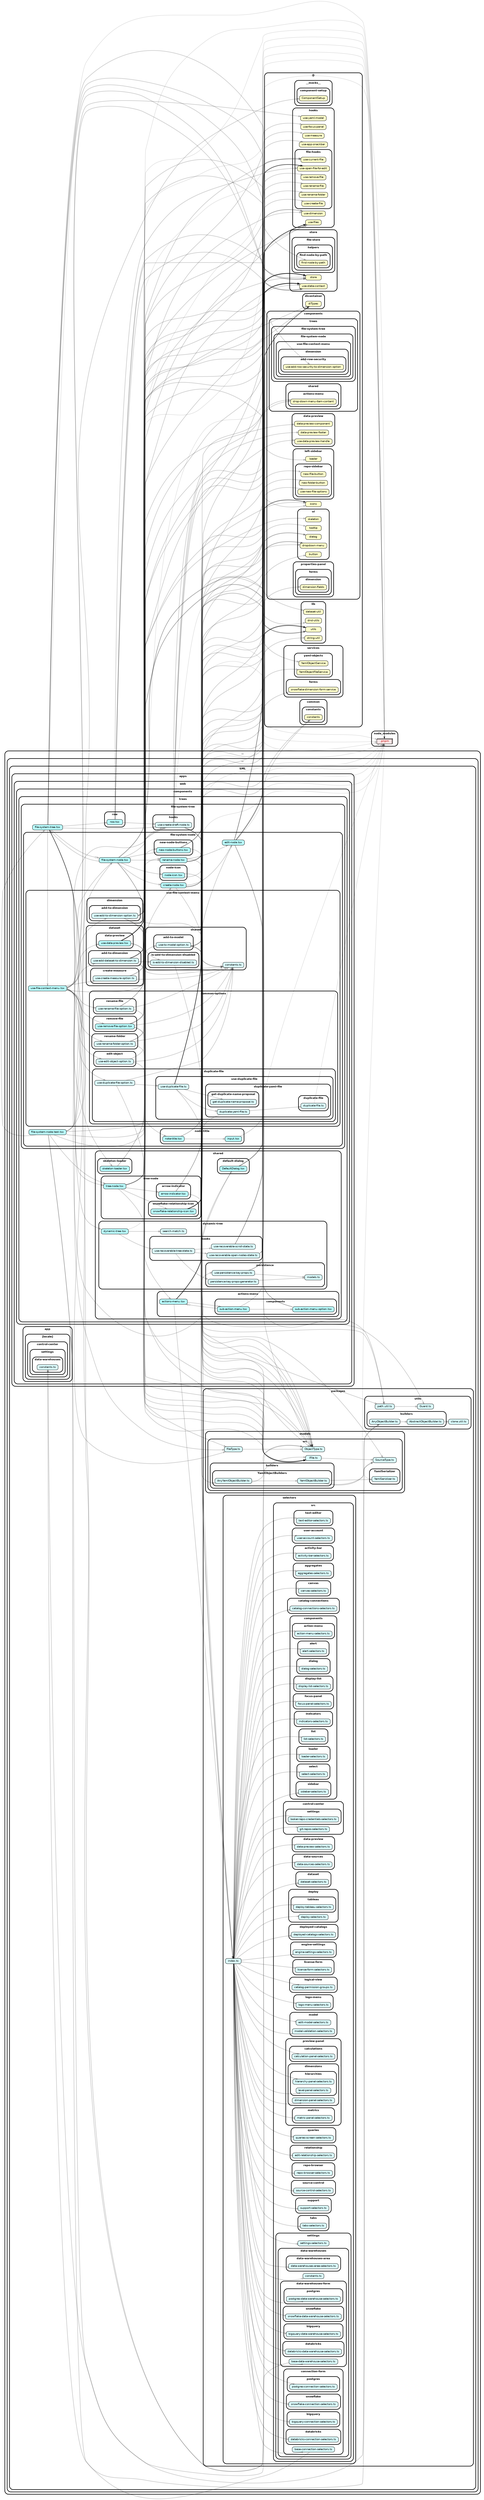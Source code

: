 strict digraph "dependency-cruiser output"{
    rankdir="LR" splines="true" overlap="false" nodesep="0.16" ranksep="0.18" fontname="Helvetica-bold" fontsize="9" style="rounded,bold,filled" fillcolor="#ffffff" compound="true"
    node [shape="box" style="rounded, filled" height="0.2" color="black" fillcolor="#ffffcc" fontcolor="black" fontname="Helvetica" fontsize="9"]
    edge [arrowhead="normal" arrowsize="0.6" penwidth="2.0" color="#00000033" fontname="Helvetica" fontsize="9"]

    subgraph "cluster_.." {label=".." subgraph "cluster_../.." {label=".." subgraph "cluster_../../SML" {label="SML" subgraph "cluster_../../SML/apps" {label="apps" subgraph "cluster_../../SML/apps/web" {label="web" subgraph "cluster_../../SML/apps/web/app" {label="app" subgraph "cluster_../../SML/apps/web/app/[locale]" {label="[locale]" subgraph "cluster_../../SML/apps/web/app/[locale]/control-center" {label="control-center" subgraph "cluster_../../SML/apps/web/app/[locale]/control-center/settings" {label="settings" subgraph "cluster_../../SML/apps/web/app/[locale]/control-center/settings/data-warehouses" {label="data-warehouses" "../../SML/apps/web/app/[locale]/control-center/settings/data-warehouses/constants.ts" [label=<constants.ts> tooltip="constants.ts" URL="../../SML/apps/web/app/[locale]/control-center/settings/data-warehouses/constants.ts" fillcolor="#ddfeff"] } } } } } } } } } }
    subgraph "cluster_.." {label=".." subgraph "cluster_../.." {label=".." subgraph "cluster_../../SML" {label="SML" subgraph "cluster_../../SML/apps" {label="apps" subgraph "cluster_../../SML/apps/web" {label="web" subgraph "cluster_../../SML/apps/web/components" {label="components" subgraph "cluster_../../SML/apps/web/components/trees" {label="trees" subgraph "cluster_../../SML/apps/web/components/trees/file-system-tree" {label="file-system-tree" subgraph "cluster_../../SML/apps/web/components/trees/file-system-tree/file-system-node" {label="file-system-node" "../../SML/apps/web/components/trees/file-system-tree/file-system-node/create-node.tsx" [label=<create-node.tsx> tooltip="create-node.tsx" URL="../../SML/apps/web/components/trees/file-system-tree/file-system-node/create-node.tsx" fillcolor="#bbfeff"] } } } } } } } } }
    "../../SML/apps/web/components/trees/file-system-tree/file-system-node/create-node.tsx" -> "../../SML/apps/web/components/trees/file-system-tree/file-system-node/edit-node.tsx"
    "../../SML/apps/web/components/trees/file-system-tree/file-system-node/create-node.tsx" -> "@/components/left-sidebar/repo-sidebar/use-new-file-options"
    "../../SML/apps/web/components/trees/file-system-tree/file-system-node/create-node.tsx" -> "@/store/store"
    "../../SML/apps/web/components/trees/file-system-tree/file-system-node/create-node.tsx" -> "@/store/use-state-context"
    "../../SML/apps/web/components/trees/file-system-tree/file-system-node/create-node.tsx" -> "../../SML/packages/models/src/ObjectType.ts"
    subgraph "cluster_.." {label=".." subgraph "cluster_../.." {label=".." subgraph "cluster_../../SML" {label="SML" subgraph "cluster_../../SML/apps" {label="apps" subgraph "cluster_../../SML/apps/web" {label="web" subgraph "cluster_../../SML/apps/web/components" {label="components" subgraph "cluster_../../SML/apps/web/components/trees" {label="trees" subgraph "cluster_../../SML/apps/web/components/trees/file-system-tree" {label="file-system-tree" subgraph "cluster_../../SML/apps/web/components/trees/file-system-tree/file-system-node" {label="file-system-node" "../../SML/apps/web/components/trees/file-system-tree/file-system-node/edit-node.tsx" [label=<edit-node.tsx> tooltip="edit-node.tsx" URL="../../SML/apps/web/components/trees/file-system-tree/file-system-node/edit-node.tsx" fillcolor="#bbfeff"] } } } } } } } } }
    "../../SML/apps/web/components/trees/file-system-tree/file-system-node/edit-node.tsx" -> "@/common/constants/constants"
    "../../SML/apps/web/components/trees/file-system-tree/file-system-node/edit-node.tsx" -> "@/hooks/use-files"
    "../../SML/apps/web/components/trees/file-system-tree/file-system-node/edit-node.tsx" -> "@/lib/string-util"
    "../../SML/apps/web/components/trees/file-system-tree/file-system-node/edit-node.tsx" -> "@/lib/utils"
    "../../SML/apps/web/components/trees/file-system-tree/file-system-node/edit-node.tsx" -> "@/services/yaml-objects/YamlObjectFileService"
    "../../SML/apps/web/components/trees/file-system-tree/file-system-node/edit-node.tsx" -> "@/store/store"
    "../../SML/apps/web/components/trees/file-system-tree/file-system-node/edit-node.tsx" -> "@/store/use-state-context"
    "../../SML/apps/web/components/trees/file-system-tree/file-system-node/edit-node.tsx" -> "node_modules/.pnpm" [penwidth="1.0"]
    "../../SML/apps/web/components/trees/file-system-tree/file-system-node/edit-node.tsx" -> "../../SML/packages/models/src/ObjectType.ts"
    "../../SML/apps/web/components/trees/file-system-tree/file-system-node/edit-node.tsx" -> "../../SML/packages/selectors/index.ts"
    "../../SML/apps/web/components/trees/file-system-tree/file-system-node/edit-node.tsx" -> "../../SML/packages/utils/path.util.ts"
    subgraph "cluster_.." {label=".." subgraph "cluster_../.." {label=".." subgraph "cluster_../../SML" {label="SML" subgraph "cluster_../../SML/apps" {label="apps" subgraph "cluster_../../SML/apps/web" {label="web" subgraph "cluster_../../SML/apps/web/components" {label="components" subgraph "cluster_../../SML/apps/web/components/trees" {label="trees" subgraph "cluster_../../SML/apps/web/components/trees/file-system-tree" {label="file-system-tree" subgraph "cluster_../../SML/apps/web/components/trees/file-system-tree/file-system-node" {label="file-system-node" "../../SML/apps/web/components/trees/file-system-tree/file-system-node/file-system-node.test.tsx" [label=<file-system-node.test.tsx> tooltip="file-system-node.test.tsx" URL="../../SML/apps/web/components/trees/file-system-tree/file-system-node/file-system-node.test.tsx" fillcolor="#bbfeff"] } } } } } } } } }
    "../../SML/apps/web/components/trees/file-system-tree/file-system-node/file-system-node.test.tsx" -> "../../SML/apps/web/components/trees/shared/tree-node/tree-node.tsx"
    "../../SML/apps/web/components/trees/file-system-tree/file-system-node/file-system-node.test.tsx" -> "../../SML/apps/web/components/trees/file-system-tree/file-system-tree.tsx"
    "../../SML/apps/web/components/trees/file-system-tree/file-system-node/file-system-node.test.tsx" -> "../../SML/apps/web/components/trees/file-system-tree/hooks/use-create-draft-node.ts"
    "../../SML/apps/web/components/trees/file-system-tree/file-system-node/file-system-node.test.tsx" -> "../../SML/apps/web/components/trees/file-system-tree/file-system-node/create-node.tsx"
    "../../SML/apps/web/components/trees/file-system-tree/file-system-node/file-system-node.test.tsx" -> "../../SML/apps/web/components/trees/file-system-tree/file-system-node/file-system-node.tsx"
    "../../SML/apps/web/components/trees/file-system-tree/file-system-node/file-system-node.test.tsx" -> "../../SML/apps/web/components/trees/file-system-tree/file-system-node/new-node-buttons/new-node-buttons.tsx"
    "../../SML/apps/web/components/trees/file-system-tree/file-system-node/file-system-node.test.tsx" -> "../../SML/apps/web/components/trees/file-system-tree/file-system-node/rename-node.tsx"
    "../../SML/apps/web/components/trees/file-system-tree/file-system-node/file-system-node.test.tsx" -> "@/__mocks__/component-setup/ComponentSetup"
    "../../SML/apps/web/components/trees/file-system-tree/file-system-node/file-system-node.test.tsx" -> "../../SML/packages/models/src/SourceType.ts"
    "../../SML/apps/web/components/trees/file-system-tree/file-system-node/file-system-node.test.tsx" -> "../../SML/packages/utils/builders/AnyObjectBuilder.ts"
    subgraph "cluster_.." {label=".." subgraph "cluster_../.." {label=".." subgraph "cluster_../../SML" {label="SML" subgraph "cluster_../../SML/apps" {label="apps" subgraph "cluster_../../SML/apps/web" {label="web" subgraph "cluster_../../SML/apps/web/components" {label="components" subgraph "cluster_../../SML/apps/web/components/trees" {label="trees" subgraph "cluster_../../SML/apps/web/components/trees/file-system-tree" {label="file-system-tree" subgraph "cluster_../../SML/apps/web/components/trees/file-system-tree/file-system-node" {label="file-system-node" "../../SML/apps/web/components/trees/file-system-tree/file-system-node/file-system-node.tsx" [label=<file-system-node.tsx> tooltip="file-system-node.tsx" URL="../../SML/apps/web/components/trees/file-system-tree/file-system-node/file-system-node.tsx" fillcolor="#bbfeff"] } } } } } } } } }
    "../../SML/apps/web/components/trees/file-system-tree/file-system-node/file-system-node.tsx" -> "../../SML/apps/web/components/trees/shared/tree-node/tree-node.tsx"
    "../../SML/apps/web/components/trees/file-system-tree/file-system-node/file-system-node.tsx" -> "../../SML/apps/web/components/trees/file-system-tree/file-system-tree.tsx" [arrowhead="normalnoneodot"]
    "../../SML/apps/web/components/trees/file-system-tree/file-system-node/file-system-node.tsx" -> "../../SML/apps/web/components/trees/file-system-tree/hooks/use-create-draft-node.ts"
    "../../SML/apps/web/components/trees/file-system-tree/file-system-node/file-system-node.tsx" -> "../../SML/apps/web/components/trees/file-system-tree/file-system-node/create-node.tsx"
    "../../SML/apps/web/components/trees/file-system-tree/file-system-node/file-system-node.tsx" -> "../../SML/apps/web/components/trees/file-system-tree/file-system-node/new-node-buttons/new-node-buttons.tsx"
    "../../SML/apps/web/components/trees/file-system-tree/file-system-node/file-system-node.tsx" -> "../../SML/apps/web/components/trees/file-system-tree/file-system-node/node-icon/node-icon.tsx"
    "../../SML/apps/web/components/trees/file-system-tree/file-system-node/file-system-node.tsx" -> "../../SML/apps/web/components/trees/file-system-tree/file-system-node/node-title/note-title.tsx"
    "../../SML/apps/web/components/trees/file-system-tree/file-system-node/file-system-node.tsx" -> "../../SML/apps/web/components/trees/file-system-tree/file-system-node/rename-node.tsx"
    "../../SML/apps/web/components/trees/file-system-tree/file-system-node/file-system-node.tsx" -> "@/store/store"
    "../../SML/apps/web/components/trees/file-system-tree/file-system-node/file-system-node.tsx" -> "@/store/use-state-context"
    "../../SML/apps/web/components/trees/file-system-tree/file-system-node/file-system-node.tsx" -> "../../SML/packages/models/src/IFile.ts"
    "../../SML/apps/web/components/trees/file-system-tree/file-system-node/file-system-node.tsx" -> "node_modules/.pnpm" [penwidth="1.0"]
    subgraph "cluster_.." {label=".." subgraph "cluster_../.." {label=".." subgraph "cluster_../../SML" {label="SML" subgraph "cluster_../../SML/apps" {label="apps" subgraph "cluster_../../SML/apps/web" {label="web" subgraph "cluster_../../SML/apps/web/components" {label="components" subgraph "cluster_../../SML/apps/web/components/trees" {label="trees" subgraph "cluster_../../SML/apps/web/components/trees/file-system-tree" {label="file-system-tree" subgraph "cluster_../../SML/apps/web/components/trees/file-system-tree/file-system-node" {label="file-system-node" subgraph "cluster_../../SML/apps/web/components/trees/file-system-tree/file-system-node/new-node-buttons" {label="new-node-buttons" "../../SML/apps/web/components/trees/file-system-tree/file-system-node/new-node-buttons/new-node-buttons.tsx" [label=<new-node-buttons.tsx> tooltip="new-node-buttons.tsx" URL="../../SML/apps/web/components/trees/file-system-tree/file-system-node/new-node-buttons/new-node-buttons.tsx" fillcolor="#bbfeff"] } } } } } } } } } }
    "../../SML/apps/web/components/trees/file-system-tree/file-system-node/new-node-buttons/new-node-buttons.tsx" -> "@/components/left-sidebar/repo-sidebar/new-file-button"
    "../../SML/apps/web/components/trees/file-system-tree/file-system-node/new-node-buttons/new-node-buttons.tsx" -> "@/components/left-sidebar/repo-sidebar/new-folder-button"
    "../../SML/apps/web/components/trees/file-system-tree/file-system-node/new-node-buttons/new-node-buttons.tsx" -> "@/lib/utils"
    "../../SML/apps/web/components/trees/file-system-tree/file-system-node/new-node-buttons/new-node-buttons.tsx" -> "../../SML/packages/models/src/ObjectType.ts"
    subgraph "cluster_.." {label=".." subgraph "cluster_../.." {label=".." subgraph "cluster_../../SML" {label="SML" subgraph "cluster_../../SML/apps" {label="apps" subgraph "cluster_../../SML/apps/web" {label="web" subgraph "cluster_../../SML/apps/web/components" {label="components" subgraph "cluster_../../SML/apps/web/components/trees" {label="trees" subgraph "cluster_../../SML/apps/web/components/trees/file-system-tree" {label="file-system-tree" subgraph "cluster_../../SML/apps/web/components/trees/file-system-tree/file-system-node" {label="file-system-node" subgraph "cluster_../../SML/apps/web/components/trees/file-system-tree/file-system-node/node-icon" {label="node-icon" "../../SML/apps/web/components/trees/file-system-tree/file-system-node/node-icon/node-icon.tsx" [label=<node-icon.tsx> tooltip="node-icon.tsx" URL="../../SML/apps/web/components/trees/file-system-tree/file-system-node/node-icon/node-icon.tsx" fillcolor="#bbfeff"] } } } } } } } } } }
    "../../SML/apps/web/components/trees/file-system-tree/file-system-node/node-icon/node-icon.tsx" -> "../../SML/packages/models/src/IFile.ts"
    "../../SML/apps/web/components/trees/file-system-tree/file-system-node/node-icon/node-icon.tsx" -> "@/components/icons"
    subgraph "cluster_.." {label=".." subgraph "cluster_../.." {label=".." subgraph "cluster_../../SML" {label="SML" subgraph "cluster_../../SML/apps" {label="apps" subgraph "cluster_../../SML/apps/web" {label="web" subgraph "cluster_../../SML/apps/web/components" {label="components" subgraph "cluster_../../SML/apps/web/components/trees" {label="trees" subgraph "cluster_../../SML/apps/web/components/trees/file-system-tree" {label="file-system-tree" subgraph "cluster_../../SML/apps/web/components/trees/file-system-tree/file-system-node" {label="file-system-node" subgraph "cluster_../../SML/apps/web/components/trees/file-system-tree/file-system-node/node-title" {label="node-title" "../../SML/apps/web/components/trees/file-system-tree/file-system-node/node-title/input.tsx" [label=<input.tsx> tooltip="input.tsx" URL="../../SML/apps/web/components/trees/file-system-tree/file-system-node/node-title/input.tsx" fillcolor="#bbfeff"] } } } } } } } } } }
    "../../SML/apps/web/components/trees/file-system-tree/file-system-node/node-title/input.tsx" -> "@/common/constants/constants"
    subgraph "cluster_.." {label=".." subgraph "cluster_../.." {label=".." subgraph "cluster_../../SML" {label="SML" subgraph "cluster_../../SML/apps" {label="apps" subgraph "cluster_../../SML/apps/web" {label="web" subgraph "cluster_../../SML/apps/web/components" {label="components" subgraph "cluster_../../SML/apps/web/components/trees" {label="trees" subgraph "cluster_../../SML/apps/web/components/trees/file-system-tree" {label="file-system-tree" subgraph "cluster_../../SML/apps/web/components/trees/file-system-tree/file-system-node" {label="file-system-node" subgraph "cluster_../../SML/apps/web/components/trees/file-system-tree/file-system-node/node-title" {label="node-title" "../../SML/apps/web/components/trees/file-system-tree/file-system-node/node-title/note-title.tsx" [label=<note-title.tsx> tooltip="note-title.tsx" URL="../../SML/apps/web/components/trees/file-system-tree/file-system-node/node-title/note-title.tsx" fillcolor="#bbfeff"] } } } } } } } } } }
    "../../SML/apps/web/components/trees/file-system-tree/file-system-node/node-title/note-title.tsx" -> "../../SML/apps/web/components/trees/file-system-tree/file-system-node/node-title/input.tsx"
    "../../SML/apps/web/components/trees/file-system-tree/file-system-node/node-title/note-title.tsx" -> "@/lib/utils"
    "../../SML/apps/web/components/trees/file-system-tree/file-system-node/node-title/note-title.tsx" -> "node_modules/.pnpm" [penwidth="1.0"]
    subgraph "cluster_.." {label=".." subgraph "cluster_../.." {label=".." subgraph "cluster_../../SML" {label="SML" subgraph "cluster_../../SML/apps" {label="apps" subgraph "cluster_../../SML/apps/web" {label="web" subgraph "cluster_../../SML/apps/web/components" {label="components" subgraph "cluster_../../SML/apps/web/components/trees" {label="trees" subgraph "cluster_../../SML/apps/web/components/trees/file-system-tree" {label="file-system-tree" subgraph "cluster_../../SML/apps/web/components/trees/file-system-tree/file-system-node" {label="file-system-node" "../../SML/apps/web/components/trees/file-system-tree/file-system-node/rename-node.tsx" [label=<rename-node.tsx> tooltip="rename-node.tsx" URL="../../SML/apps/web/components/trees/file-system-tree/file-system-node/rename-node.tsx" fillcolor="#bbfeff"] } } } } } } } } }
    "../../SML/apps/web/components/trees/file-system-tree/file-system-node/rename-node.tsx" -> "../../SML/apps/web/components/trees/file-system-tree/file-system-node/edit-node.tsx"
    "../../SML/apps/web/components/trees/file-system-tree/file-system-node/rename-node.tsx" -> "@/hooks/file-hooks/use-rename-file"
    "../../SML/apps/web/components/trees/file-system-tree/file-system-node/rename-node.tsx" -> "@/hooks/file-hooks/use-rename-folder"
    "../../SML/apps/web/components/trees/file-system-tree/file-system-node/rename-node.tsx" -> "@/store/store"
    "../../SML/apps/web/components/trees/file-system-tree/file-system-node/rename-node.tsx" -> "@/store/use-state-context"
    "../../SML/apps/web/components/trees/file-system-tree/file-system-node/rename-node.tsx" -> "../../SML/packages/models/src/ObjectType.ts"
    subgraph "cluster_.." {label=".." subgraph "cluster_../.." {label=".." subgraph "cluster_../../SML" {label="SML" subgraph "cluster_../../SML/apps" {label="apps" subgraph "cluster_../../SML/apps/web" {label="web" subgraph "cluster_../../SML/apps/web/components" {label="components" subgraph "cluster_../../SML/apps/web/components/trees" {label="trees" subgraph "cluster_../../SML/apps/web/components/trees/file-system-tree" {label="file-system-tree" subgraph "cluster_../../SML/apps/web/components/trees/file-system-tree/file-system-node" {label="file-system-node" subgraph "cluster_../../SML/apps/web/components/trees/file-system-tree/file-system-node/use-file-context-menu" {label="use-file-context-menu" subgraph "cluster_../../SML/apps/web/components/trees/file-system-tree/file-system-node/use-file-context-menu/common-options" {label="common-options" subgraph "cluster_../../SML/apps/web/components/trees/file-system-tree/file-system-node/use-file-context-menu/common-options/duplicate-file" {label="duplicate-file" "../../SML/apps/web/components/trees/file-system-tree/file-system-node/use-file-context-menu/common-options/duplicate-file/use-duplicate-file-option.ts" [label=<use-duplicate-file-option.ts> tooltip="use-duplicate-file-option.ts" URL="../../SML/apps/web/components/trees/file-system-tree/file-system-node/use-file-context-menu/common-options/duplicate-file/use-duplicate-file-option.ts" fillcolor="#ddfeff"] } } } } } } } } } } } }
    "../../SML/apps/web/components/trees/file-system-tree/file-system-node/use-file-context-menu/common-options/duplicate-file/use-duplicate-file-option.ts" -> "../../SML/apps/web/components/trees/file-system-tree/file-system-node/use-file-context-menu/shared/constants.ts"
    "../../SML/apps/web/components/trees/file-system-tree/file-system-node/use-file-context-menu/common-options/duplicate-file/use-duplicate-file-option.ts" -> "../../SML/apps/web/components/trees/file-system-tree/file-system-node/use-file-context-menu/common-options/duplicate-file/use-duplicate-file/use-duplicate-file.ts"
    "../../SML/apps/web/components/trees/file-system-tree/file-system-node/use-file-context-menu/common-options/duplicate-file/use-duplicate-file-option.ts" -> "../../SML/packages/models/src/IFile.ts"
    subgraph "cluster_.." {label=".." subgraph "cluster_../.." {label=".." subgraph "cluster_../../SML" {label="SML" subgraph "cluster_../../SML/apps" {label="apps" subgraph "cluster_../../SML/apps/web" {label="web" subgraph "cluster_../../SML/apps/web/components" {label="components" subgraph "cluster_../../SML/apps/web/components/trees" {label="trees" subgraph "cluster_../../SML/apps/web/components/trees/file-system-tree" {label="file-system-tree" subgraph "cluster_../../SML/apps/web/components/trees/file-system-tree/file-system-node" {label="file-system-node" subgraph "cluster_../../SML/apps/web/components/trees/file-system-tree/file-system-node/use-file-context-menu" {label="use-file-context-menu" subgraph "cluster_../../SML/apps/web/components/trees/file-system-tree/file-system-node/use-file-context-menu/common-options" {label="common-options" subgraph "cluster_../../SML/apps/web/components/trees/file-system-tree/file-system-node/use-file-context-menu/common-options/duplicate-file" {label="duplicate-file" subgraph "cluster_../../SML/apps/web/components/trees/file-system-tree/file-system-node/use-file-context-menu/common-options/duplicate-file/use-duplicate-file" {label="use-duplicate-file" subgraph "cluster_../../SML/apps/web/components/trees/file-system-tree/file-system-node/use-file-context-menu/common-options/duplicate-file/use-duplicate-file/duplicate-yaml-file" {label="duplicate-yaml-file" subgraph "cluster_../../SML/apps/web/components/trees/file-system-tree/file-system-node/use-file-context-menu/common-options/duplicate-file/use-duplicate-file/duplicate-yaml-file/duplicate-file" {label="duplicate-file" "../../SML/apps/web/components/trees/file-system-tree/file-system-node/use-file-context-menu/common-options/duplicate-file/use-duplicate-file/duplicate-yaml-file/duplicate-file/duplicate-file.ts" [label=<duplicate-file.ts> tooltip="duplicate-file.ts" URL="../../SML/apps/web/components/trees/file-system-tree/file-system-node/use-file-context-menu/common-options/duplicate-file/use-duplicate-file/duplicate-yaml-file/duplicate-file/duplicate-file.ts" fillcolor="#ddfeff"] } } } } } } } } } } } } } } }
    "../../SML/apps/web/components/trees/file-system-tree/file-system-node/use-file-context-menu/common-options/duplicate-file/use-duplicate-file/duplicate-yaml-file/duplicate-file/duplicate-file.ts" -> "node_modules/.pnpm" [penwidth="1.0"]
    subgraph "cluster_.." {label=".." subgraph "cluster_../.." {label=".." subgraph "cluster_../../SML" {label="SML" subgraph "cluster_../../SML/apps" {label="apps" subgraph "cluster_../../SML/apps/web" {label="web" subgraph "cluster_../../SML/apps/web/components" {label="components" subgraph "cluster_../../SML/apps/web/components/trees" {label="trees" subgraph "cluster_../../SML/apps/web/components/trees/file-system-tree" {label="file-system-tree" subgraph "cluster_../../SML/apps/web/components/trees/file-system-tree/file-system-node" {label="file-system-node" subgraph "cluster_../../SML/apps/web/components/trees/file-system-tree/file-system-node/use-file-context-menu" {label="use-file-context-menu" subgraph "cluster_../../SML/apps/web/components/trees/file-system-tree/file-system-node/use-file-context-menu/common-options" {label="common-options" subgraph "cluster_../../SML/apps/web/components/trees/file-system-tree/file-system-node/use-file-context-menu/common-options/duplicate-file" {label="duplicate-file" subgraph "cluster_../../SML/apps/web/components/trees/file-system-tree/file-system-node/use-file-context-menu/common-options/duplicate-file/use-duplicate-file" {label="use-duplicate-file" subgraph "cluster_../../SML/apps/web/components/trees/file-system-tree/file-system-node/use-file-context-menu/common-options/duplicate-file/use-duplicate-file/duplicate-yaml-file" {label="duplicate-yaml-file" "../../SML/apps/web/components/trees/file-system-tree/file-system-node/use-file-context-menu/common-options/duplicate-file/use-duplicate-file/duplicate-yaml-file/duplicate-yaml-file.ts" [label=<duplicate-yaml-file.ts> tooltip="duplicate-yaml-file.ts" URL="../../SML/apps/web/components/trees/file-system-tree/file-system-node/use-file-context-menu/common-options/duplicate-file/use-duplicate-file/duplicate-yaml-file/duplicate-yaml-file.ts" fillcolor="#ddfeff"] } } } } } } } } } } } } } }
    "../../SML/apps/web/components/trees/file-system-tree/file-system-node/use-file-context-menu/common-options/duplicate-file/use-duplicate-file/duplicate-yaml-file/duplicate-yaml-file.ts" -> "../../SML/apps/web/components/trees/file-system-tree/file-system-node/use-file-context-menu/common-options/duplicate-file/use-duplicate-file/duplicate-yaml-file/duplicate-file/duplicate-file.ts"
    "../../SML/apps/web/components/trees/file-system-tree/file-system-node/use-file-context-menu/common-options/duplicate-file/use-duplicate-file/duplicate-yaml-file/duplicate-yaml-file.ts" -> "../../SML/packages/models/src/builders/YamlObjectBuilders/AnyYamlObjectBuilder.ts"
    subgraph "cluster_.." {label=".." subgraph "cluster_../.." {label=".." subgraph "cluster_../../SML" {label="SML" subgraph "cluster_../../SML/apps" {label="apps" subgraph "cluster_../../SML/apps/web" {label="web" subgraph "cluster_../../SML/apps/web/components" {label="components" subgraph "cluster_../../SML/apps/web/components/trees" {label="trees" subgraph "cluster_../../SML/apps/web/components/trees/file-system-tree" {label="file-system-tree" subgraph "cluster_../../SML/apps/web/components/trees/file-system-tree/file-system-node" {label="file-system-node" subgraph "cluster_../../SML/apps/web/components/trees/file-system-tree/file-system-node/use-file-context-menu" {label="use-file-context-menu" subgraph "cluster_../../SML/apps/web/components/trees/file-system-tree/file-system-node/use-file-context-menu/common-options" {label="common-options" subgraph "cluster_../../SML/apps/web/components/trees/file-system-tree/file-system-node/use-file-context-menu/common-options/duplicate-file" {label="duplicate-file" subgraph "cluster_../../SML/apps/web/components/trees/file-system-tree/file-system-node/use-file-context-menu/common-options/duplicate-file/use-duplicate-file" {label="use-duplicate-file" subgraph "cluster_../../SML/apps/web/components/trees/file-system-tree/file-system-node/use-file-context-menu/common-options/duplicate-file/use-duplicate-file/duplicate-yaml-file" {label="duplicate-yaml-file" subgraph "cluster_../../SML/apps/web/components/trees/file-system-tree/file-system-node/use-file-context-menu/common-options/duplicate-file/use-duplicate-file/duplicate-yaml-file/get-duplicate-name-proposal" {label="get-duplicate-name-proposal" "../../SML/apps/web/components/trees/file-system-tree/file-system-node/use-file-context-menu/common-options/duplicate-file/use-duplicate-file/duplicate-yaml-file/get-duplicate-name-proposal/get-duplicate-name-proposal.ts" [label=<get-duplicate-name-proposal.ts> tooltip="get-duplicate-name-proposal.ts" URL="../../SML/apps/web/components/trees/file-system-tree/file-system-node/use-file-context-menu/common-options/duplicate-file/use-duplicate-file/duplicate-yaml-file/get-duplicate-name-proposal/get-duplicate-name-proposal.ts" fillcolor="#ddfeff"] } } } } } } } } } } } } } } }
    subgraph "cluster_.." {label=".." subgraph "cluster_../.." {label=".." subgraph "cluster_../../SML" {label="SML" subgraph "cluster_../../SML/apps" {label="apps" subgraph "cluster_../../SML/apps/web" {label="web" subgraph "cluster_../../SML/apps/web/components" {label="components" subgraph "cluster_../../SML/apps/web/components/trees" {label="trees" subgraph "cluster_../../SML/apps/web/components/trees/file-system-tree" {label="file-system-tree" subgraph "cluster_../../SML/apps/web/components/trees/file-system-tree/file-system-node" {label="file-system-node" subgraph "cluster_../../SML/apps/web/components/trees/file-system-tree/file-system-node/use-file-context-menu" {label="use-file-context-menu" subgraph "cluster_../../SML/apps/web/components/trees/file-system-tree/file-system-node/use-file-context-menu/common-options" {label="common-options" subgraph "cluster_../../SML/apps/web/components/trees/file-system-tree/file-system-node/use-file-context-menu/common-options/duplicate-file" {label="duplicate-file" subgraph "cluster_../../SML/apps/web/components/trees/file-system-tree/file-system-node/use-file-context-menu/common-options/duplicate-file/use-duplicate-file" {label="use-duplicate-file" "../../SML/apps/web/components/trees/file-system-tree/file-system-node/use-file-context-menu/common-options/duplicate-file/use-duplicate-file/use-duplicate-file.ts" [label=<use-duplicate-file.ts> tooltip="use-duplicate-file.ts" URL="../../SML/apps/web/components/trees/file-system-tree/file-system-node/use-file-context-menu/common-options/duplicate-file/use-duplicate-file/use-duplicate-file.ts" fillcolor="#ddfeff"] } } } } } } } } } } } } }
    "../../SML/apps/web/components/trees/file-system-tree/file-system-node/use-file-context-menu/common-options/duplicate-file/use-duplicate-file/use-duplicate-file.ts" -> "../../SML/apps/web/components/trees/file-system-tree/file-system-node/use-file-context-menu/common-options/duplicate-file/use-duplicate-file/duplicate-yaml-file/duplicate-yaml-file.ts"
    "../../SML/apps/web/components/trees/file-system-tree/file-system-node/use-file-context-menu/common-options/duplicate-file/use-duplicate-file/use-duplicate-file.ts" -> "../../SML/apps/web/components/trees/file-system-tree/file-system-node/use-file-context-menu/common-options/duplicate-file/use-duplicate-file/duplicate-yaml-file/get-duplicate-name-proposal/get-duplicate-name-proposal.ts"
    "../../SML/apps/web/components/trees/file-system-tree/file-system-node/use-file-context-menu/common-options/duplicate-file/use-duplicate-file/use-duplicate-file.ts" -> "@/dicontainer/diTypes"
    "../../SML/apps/web/components/trees/file-system-tree/file-system-node/use-file-context-menu/common-options/duplicate-file/use-duplicate-file/use-duplicate-file.ts" -> "@/hooks/file-hooks/use-create-file"
    "../../SML/apps/web/components/trees/file-system-tree/file-system-node/use-file-context-menu/common-options/duplicate-file/use-duplicate-file/use-duplicate-file.ts" -> "@/hooks/file-hooks/use-open-file-for-edit"
    "../../SML/apps/web/components/trees/file-system-tree/file-system-node/use-file-context-menu/common-options/duplicate-file/use-duplicate-file/use-duplicate-file.ts" -> "@/hooks/use-files"
    "../../SML/apps/web/components/trees/file-system-tree/file-system-node/use-file-context-menu/common-options/duplicate-file/use-duplicate-file/use-duplicate-file.ts" -> "@/store/store"
    "../../SML/apps/web/components/trees/file-system-tree/file-system-node/use-file-context-menu/common-options/duplicate-file/use-duplicate-file/use-duplicate-file.ts" -> "@/store/use-state-context"
    "../../SML/apps/web/components/trees/file-system-tree/file-system-node/use-file-context-menu/common-options/duplicate-file/use-duplicate-file/use-duplicate-file.ts" -> "node_modules/.pnpm" [penwidth="1.0"]
    "../../SML/apps/web/components/trees/file-system-tree/file-system-node/use-file-context-menu/common-options/duplicate-file/use-duplicate-file/use-duplicate-file.ts" -> "../../SML/packages/utils/path.util.ts"
    subgraph "cluster_.." {label=".." subgraph "cluster_../.." {label=".." subgraph "cluster_../../SML" {label="SML" subgraph "cluster_../../SML/apps" {label="apps" subgraph "cluster_../../SML/apps/web" {label="web" subgraph "cluster_../../SML/apps/web/components" {label="components" subgraph "cluster_../../SML/apps/web/components/trees" {label="trees" subgraph "cluster_../../SML/apps/web/components/trees/file-system-tree" {label="file-system-tree" subgraph "cluster_../../SML/apps/web/components/trees/file-system-tree/file-system-node" {label="file-system-node" subgraph "cluster_../../SML/apps/web/components/trees/file-system-tree/file-system-node/use-file-context-menu" {label="use-file-context-menu" subgraph "cluster_../../SML/apps/web/components/trees/file-system-tree/file-system-node/use-file-context-menu/common-options" {label="common-options" subgraph "cluster_../../SML/apps/web/components/trees/file-system-tree/file-system-node/use-file-context-menu/common-options/edit-object" {label="edit-object" "../../SML/apps/web/components/trees/file-system-tree/file-system-node/use-file-context-menu/common-options/edit-object/use-edit-object-option.ts" [label=<use-edit-object-option.ts> tooltip="use-edit-object-option.ts" URL="../../SML/apps/web/components/trees/file-system-tree/file-system-node/use-file-context-menu/common-options/edit-object/use-edit-object-option.ts" fillcolor="#ddfeff"] } } } } } } } } } } } }
    "../../SML/apps/web/components/trees/file-system-tree/file-system-node/use-file-context-menu/common-options/edit-object/use-edit-object-option.ts" -> "../../SML/apps/web/components/trees/file-system-tree/file-system-node/use-file-context-menu/shared/constants.ts"
    "../../SML/apps/web/components/trees/file-system-tree/file-system-node/use-file-context-menu/common-options/edit-object/use-edit-object-option.ts" -> "../../SML/packages/models/src/IFile.ts"
    "../../SML/apps/web/components/trees/file-system-tree/file-system-node/use-file-context-menu/common-options/edit-object/use-edit-object-option.ts" -> "@/hooks/file-hooks/use-open-file-for-edit"
    subgraph "cluster_.." {label=".." subgraph "cluster_../.." {label=".." subgraph "cluster_../../SML" {label="SML" subgraph "cluster_../../SML/apps" {label="apps" subgraph "cluster_../../SML/apps/web" {label="web" subgraph "cluster_../../SML/apps/web/components" {label="components" subgraph "cluster_../../SML/apps/web/components/trees" {label="trees" subgraph "cluster_../../SML/apps/web/components/trees/file-system-tree" {label="file-system-tree" subgraph "cluster_../../SML/apps/web/components/trees/file-system-tree/file-system-node" {label="file-system-node" subgraph "cluster_../../SML/apps/web/components/trees/file-system-tree/file-system-node/use-file-context-menu" {label="use-file-context-menu" subgraph "cluster_../../SML/apps/web/components/trees/file-system-tree/file-system-node/use-file-context-menu/common-options" {label="common-options" subgraph "cluster_../../SML/apps/web/components/trees/file-system-tree/file-system-node/use-file-context-menu/common-options/remove-file" {label="remove-file" "../../SML/apps/web/components/trees/file-system-tree/file-system-node/use-file-context-menu/common-options/remove-file/use-remove-file-option.tsx" [label=<use-remove-file-option.tsx> tooltip="use-remove-file-option.tsx" URL="../../SML/apps/web/components/trees/file-system-tree/file-system-node/use-file-context-menu/common-options/remove-file/use-remove-file-option.tsx" fillcolor="#bbfeff"] } } } } } } } } } } } }
    "../../SML/apps/web/components/trees/file-system-tree/file-system-node/use-file-context-menu/common-options/remove-file/use-remove-file-option.tsx" -> "../../SML/apps/web/components/trees/file-system-tree/file-system-node/use-file-context-menu/shared/constants.ts"
    "../../SML/apps/web/components/trees/file-system-tree/file-system-node/use-file-context-menu/common-options/remove-file/use-remove-file-option.tsx" -> "../../SML/packages/models/src/IFile.ts"
    "../../SML/apps/web/components/trees/file-system-tree/file-system-node/use-file-context-menu/common-options/remove-file/use-remove-file-option.tsx" -> "@/components/icons"
    "../../SML/apps/web/components/trees/file-system-tree/file-system-node/use-file-context-menu/common-options/remove-file/use-remove-file-option.tsx" -> "@/hooks/file-hooks/use-remove-file"
    "../../SML/apps/web/components/trees/file-system-tree/file-system-node/use-file-context-menu/common-options/remove-file/use-remove-file-option.tsx" -> "@/hooks/use-app-snackbar"
    "../../SML/apps/web/components/trees/file-system-tree/file-system-node/use-file-context-menu/common-options/remove-file/use-remove-file-option.tsx" -> "../../SML/packages/models/src/FileType.ts"
    subgraph "cluster_.." {label=".." subgraph "cluster_../.." {label=".." subgraph "cluster_../../SML" {label="SML" subgraph "cluster_../../SML/apps" {label="apps" subgraph "cluster_../../SML/apps/web" {label="web" subgraph "cluster_../../SML/apps/web/components" {label="components" subgraph "cluster_../../SML/apps/web/components/trees" {label="trees" subgraph "cluster_../../SML/apps/web/components/trees/file-system-tree" {label="file-system-tree" subgraph "cluster_../../SML/apps/web/components/trees/file-system-tree/file-system-node" {label="file-system-node" subgraph "cluster_../../SML/apps/web/components/trees/file-system-tree/file-system-node/use-file-context-menu" {label="use-file-context-menu" subgraph "cluster_../../SML/apps/web/components/trees/file-system-tree/file-system-node/use-file-context-menu/common-options" {label="common-options" subgraph "cluster_../../SML/apps/web/components/trees/file-system-tree/file-system-node/use-file-context-menu/common-options/rename-file" {label="rename-file" "../../SML/apps/web/components/trees/file-system-tree/file-system-node/use-file-context-menu/common-options/rename-file/use-rename-file-option.ts" [label=<use-rename-file-option.ts> tooltip="use-rename-file-option.ts" URL="../../SML/apps/web/components/trees/file-system-tree/file-system-node/use-file-context-menu/common-options/rename-file/use-rename-file-option.ts" fillcolor="#ddfeff"] } } } } } } } } } } } }
    "../../SML/apps/web/components/trees/file-system-tree/file-system-node/use-file-context-menu/common-options/rename-file/use-rename-file-option.ts" -> "../../SML/apps/web/components/trees/file-system-tree/file-system-node/use-file-context-menu/shared/constants.ts"
    "../../SML/apps/web/components/trees/file-system-tree/file-system-node/use-file-context-menu/common-options/rename-file/use-rename-file-option.ts" -> "../../SML/packages/models/src/IFile.ts"
    "../../SML/apps/web/components/trees/file-system-tree/file-system-node/use-file-context-menu/common-options/rename-file/use-rename-file-option.ts" -> "@/store/store"
    "../../SML/apps/web/components/trees/file-system-tree/file-system-node/use-file-context-menu/common-options/rename-file/use-rename-file-option.ts" -> "@/store/use-state-context"
    subgraph "cluster_.." {label=".." subgraph "cluster_../.." {label=".." subgraph "cluster_../../SML" {label="SML" subgraph "cluster_../../SML/apps" {label="apps" subgraph "cluster_../../SML/apps/web" {label="web" subgraph "cluster_../../SML/apps/web/components" {label="components" subgraph "cluster_../../SML/apps/web/components/trees" {label="trees" subgraph "cluster_../../SML/apps/web/components/trees/file-system-tree" {label="file-system-tree" subgraph "cluster_../../SML/apps/web/components/trees/file-system-tree/file-system-node" {label="file-system-node" subgraph "cluster_../../SML/apps/web/components/trees/file-system-tree/file-system-node/use-file-context-menu" {label="use-file-context-menu" subgraph "cluster_../../SML/apps/web/components/trees/file-system-tree/file-system-node/use-file-context-menu/common-options" {label="common-options" subgraph "cluster_../../SML/apps/web/components/trees/file-system-tree/file-system-node/use-file-context-menu/common-options/rename-folder" {label="rename-folder" "../../SML/apps/web/components/trees/file-system-tree/file-system-node/use-file-context-menu/common-options/rename-folder/use-rename-folder-option.ts" [label=<use-rename-folder-option.ts> tooltip="use-rename-folder-option.ts" URL="../../SML/apps/web/components/trees/file-system-tree/file-system-node/use-file-context-menu/common-options/rename-folder/use-rename-folder-option.ts" fillcolor="#ddfeff"] } } } } } } } } } } } }
    "../../SML/apps/web/components/trees/file-system-tree/file-system-node/use-file-context-menu/common-options/rename-folder/use-rename-folder-option.ts" -> "../../SML/apps/web/components/trees/file-system-tree/file-system-node/use-file-context-menu/shared/constants.ts"
    "../../SML/apps/web/components/trees/file-system-tree/file-system-node/use-file-context-menu/common-options/rename-folder/use-rename-folder-option.ts" -> "@/store/store"
    "../../SML/apps/web/components/trees/file-system-tree/file-system-node/use-file-context-menu/common-options/rename-folder/use-rename-folder-option.ts" -> "@/store/use-state-context"
    "../../SML/apps/web/components/trees/file-system-tree/file-system-node/use-file-context-menu/common-options/rename-folder/use-rename-folder-option.ts" -> "../../SML/packages/models/src/IFile.ts"
    subgraph "cluster_.." {label=".." subgraph "cluster_../.." {label=".." subgraph "cluster_../../SML" {label="SML" subgraph "cluster_../../SML/apps" {label="apps" subgraph "cluster_../../SML/apps/web" {label="web" subgraph "cluster_../../SML/apps/web/components" {label="components" subgraph "cluster_../../SML/apps/web/components/trees" {label="trees" subgraph "cluster_../../SML/apps/web/components/trees/file-system-tree" {label="file-system-tree" subgraph "cluster_../../SML/apps/web/components/trees/file-system-tree/file-system-node" {label="file-system-node" subgraph "cluster_../../SML/apps/web/components/trees/file-system-tree/file-system-node/use-file-context-menu" {label="use-file-context-menu" subgraph "cluster_../../SML/apps/web/components/trees/file-system-tree/file-system-node/use-file-context-menu/dataset" {label="dataset" subgraph "cluster_../../SML/apps/web/components/trees/file-system-tree/file-system-node/use-file-context-menu/dataset/add-to-dimension" {label="add-to-dimension" "../../SML/apps/web/components/trees/file-system-tree/file-system-node/use-file-context-menu/dataset/add-to-dimension/use-add-dataset-to-dimension.ts" [label=<use-add-dataset-to-dimension.ts> tooltip="use-add-dataset-to-dimension.ts" URL="../../SML/apps/web/components/trees/file-system-tree/file-system-node/use-file-context-menu/dataset/add-to-dimension/use-add-dataset-to-dimension.ts" fillcolor="#ddfeff"] } } } } } } } } } } } }
    "../../SML/apps/web/components/trees/file-system-tree/file-system-node/use-file-context-menu/dataset/add-to-dimension/use-add-dataset-to-dimension.ts" -> "../../SML/apps/web/components/trees/file-system-tree/file-system-node/use-file-context-menu/shared/constants.ts"
    "../../SML/apps/web/components/trees/file-system-tree/file-system-node/use-file-context-menu/dataset/add-to-dimension/use-add-dataset-to-dimension.ts" -> "../../SML/apps/web/components/trees/file-system-tree/file-system-node/use-file-context-menu/shared/is-add-to-dimension-disabled/is-add-to-dimension-disabled.ts"
    "../../SML/apps/web/components/trees/file-system-tree/file-system-node/use-file-context-menu/dataset/add-to-dimension/use-add-dataset-to-dimension.ts" -> "@/dicontainer/diTypes"
    "../../SML/apps/web/components/trees/file-system-tree/file-system-node/use-file-context-menu/dataset/add-to-dimension/use-add-dataset-to-dimension.ts" -> "@/hooks/file-hooks/use-current-file"
    "../../SML/apps/web/components/trees/file-system-tree/file-system-node/use-file-context-menu/dataset/add-to-dimension/use-add-dataset-to-dimension.ts" -> "@/hooks/file-hooks/use-open-file-for-edit"
    "../../SML/apps/web/components/trees/file-system-tree/file-system-node/use-file-context-menu/dataset/add-to-dimension/use-add-dataset-to-dimension.ts" -> "@/hooks/use-dimension"
    "../../SML/apps/web/components/trees/file-system-tree/file-system-node/use-file-context-menu/dataset/add-to-dimension/use-add-dataset-to-dimension.ts" -> "@/hooks/use-files"
    "../../SML/apps/web/components/trees/file-system-tree/file-system-node/use-file-context-menu/dataset/add-to-dimension/use-add-dataset-to-dimension.ts" -> "node_modules/.pnpm" [penwidth="1.0"]
    "../../SML/apps/web/components/trees/file-system-tree/file-system-node/use-file-context-menu/dataset/add-to-dimension/use-add-dataset-to-dimension.ts" -> "../../SML/packages/models/src/ObjectType.ts"
    subgraph "cluster_.." {label=".." subgraph "cluster_../.." {label=".." subgraph "cluster_../../SML" {label="SML" subgraph "cluster_../../SML/apps" {label="apps" subgraph "cluster_../../SML/apps/web" {label="web" subgraph "cluster_../../SML/apps/web/components" {label="components" subgraph "cluster_../../SML/apps/web/components/trees" {label="trees" subgraph "cluster_../../SML/apps/web/components/trees/file-system-tree" {label="file-system-tree" subgraph "cluster_../../SML/apps/web/components/trees/file-system-tree/file-system-node" {label="file-system-node" subgraph "cluster_../../SML/apps/web/components/trees/file-system-tree/file-system-node/use-file-context-menu" {label="use-file-context-menu" subgraph "cluster_../../SML/apps/web/components/trees/file-system-tree/file-system-node/use-file-context-menu/dataset" {label="dataset" subgraph "cluster_../../SML/apps/web/components/trees/file-system-tree/file-system-node/use-file-context-menu/dataset/create-measure" {label="create-measure" "../../SML/apps/web/components/trees/file-system-tree/file-system-node/use-file-context-menu/dataset/create-measure/use-create-measure-option.ts" [label=<use-create-measure-option.ts> tooltip="use-create-measure-option.ts" URL="../../SML/apps/web/components/trees/file-system-tree/file-system-node/use-file-context-menu/dataset/create-measure/use-create-measure-option.ts" fillcolor="#ddfeff"] } } } } } } } } } } } }
    "../../SML/apps/web/components/trees/file-system-tree/file-system-node/use-file-context-menu/dataset/create-measure/use-create-measure-option.ts" -> "../../SML/apps/web/components/trees/file-system-tree/file-system-node/use-file-context-menu/shared/constants.ts"
    "../../SML/apps/web/components/trees/file-system-tree/file-system-node/use-file-context-menu/dataset/create-measure/use-create-measure-option.ts" -> "@/hooks/file-hooks/use-open-file-for-edit"
    "../../SML/apps/web/components/trees/file-system-tree/file-system-node/use-file-context-menu/dataset/create-measure/use-create-measure-option.ts" -> "@/hooks/use-measure"
    subgraph "cluster_.." {label=".." subgraph "cluster_../.." {label=".." subgraph "cluster_../../SML" {label="SML" subgraph "cluster_../../SML/apps" {label="apps" subgraph "cluster_../../SML/apps/web" {label="web" subgraph "cluster_../../SML/apps/web/components" {label="components" subgraph "cluster_../../SML/apps/web/components/trees" {label="trees" subgraph "cluster_../../SML/apps/web/components/trees/file-system-tree" {label="file-system-tree" subgraph "cluster_../../SML/apps/web/components/trees/file-system-tree/file-system-node" {label="file-system-node" subgraph "cluster_../../SML/apps/web/components/trees/file-system-tree/file-system-node/use-file-context-menu" {label="use-file-context-menu" subgraph "cluster_../../SML/apps/web/components/trees/file-system-tree/file-system-node/use-file-context-menu/dataset" {label="dataset" subgraph "cluster_../../SML/apps/web/components/trees/file-system-tree/file-system-node/use-file-context-menu/dataset/data-preview" {label="data-preview" "../../SML/apps/web/components/trees/file-system-tree/file-system-node/use-file-context-menu/dataset/data-preview/use-data-preview.tsx" [label=<use-data-preview.tsx> tooltip="use-data-preview.tsx" URL="../../SML/apps/web/components/trees/file-system-tree/file-system-node/use-file-context-menu/dataset/data-preview/use-data-preview.tsx" fillcolor="#bbfeff"] } } } } } } } } } } } }
    "../../SML/apps/web/components/trees/file-system-tree/file-system-node/use-file-context-menu/dataset/data-preview/use-data-preview.tsx" -> "../../SML/apps/web/components/trees/file-system-tree/file-system-node/use-file-context-menu/shared/constants.ts"
    "../../SML/apps/web/components/trees/file-system-tree/file-system-node/use-file-context-menu/dataset/data-preview/use-data-preview.tsx" -> "@/components/data-preview/data-preview-component"
    "../../SML/apps/web/components/trees/file-system-tree/file-system-node/use-file-context-menu/dataset/data-preview/use-data-preview.tsx" -> "@/components/data-preview/data-preview-footer"
    "../../SML/apps/web/components/trees/file-system-tree/file-system-node/use-file-context-menu/dataset/data-preview/use-data-preview.tsx" -> "@/components/data-preview/use-data-preview-handle"
    "../../SML/apps/web/components/trees/file-system-tree/file-system-node/use-file-context-menu/dataset/data-preview/use-data-preview.tsx" -> "@/hooks/use-files"
    "../../SML/apps/web/components/trees/file-system-tree/file-system-node/use-file-context-menu/dataset/data-preview/use-data-preview.tsx" -> "@/hooks/use-focus-panel"
    "../../SML/apps/web/components/trees/file-system-tree/file-system-node/use-file-context-menu/dataset/data-preview/use-data-preview.tsx" -> "@/lib/dataset-util"
    "../../SML/apps/web/components/trees/file-system-tree/file-system-node/use-file-context-menu/dataset/data-preview/use-data-preview.tsx" -> "@/services/yaml-objects/YamlObjectService"
    "../../SML/apps/web/components/trees/file-system-tree/file-system-node/use-file-context-menu/dataset/data-preview/use-data-preview.tsx" -> "@/store/store"
    "../../SML/apps/web/components/trees/file-system-tree/file-system-node/use-file-context-menu/dataset/data-preview/use-data-preview.tsx" -> "@/store/use-state-context"
    "../../SML/apps/web/components/trees/file-system-tree/file-system-node/use-file-context-menu/dataset/data-preview/use-data-preview.tsx" -> "../../SML/packages/models/src/ObjectType.ts"
    "../../SML/apps/web/components/trees/file-system-tree/file-system-node/use-file-context-menu/dataset/data-preview/use-data-preview.tsx" -> "node_modules/.pnpm" [penwidth="1.0"]
    subgraph "cluster_.." {label=".." subgraph "cluster_../.." {label=".." subgraph "cluster_../../SML" {label="SML" subgraph "cluster_../../SML/apps" {label="apps" subgraph "cluster_../../SML/apps/web" {label="web" subgraph "cluster_../../SML/apps/web/components" {label="components" subgraph "cluster_../../SML/apps/web/components/trees" {label="trees" subgraph "cluster_../../SML/apps/web/components/trees/file-system-tree" {label="file-system-tree" subgraph "cluster_../../SML/apps/web/components/trees/file-system-tree/file-system-node" {label="file-system-node" subgraph "cluster_../../SML/apps/web/components/trees/file-system-tree/file-system-node/use-file-context-menu" {label="use-file-context-menu" subgraph "cluster_../../SML/apps/web/components/trees/file-system-tree/file-system-node/use-file-context-menu/dimension" {label="dimension" subgraph "cluster_../../SML/apps/web/components/trees/file-system-tree/file-system-node/use-file-context-menu/dimension/add-to-dimension" {label="add-to-dimension" "../../SML/apps/web/components/trees/file-system-tree/file-system-node/use-file-context-menu/dimension/add-to-dimension/use-add-to-dimension-option.ts" [label=<use-add-to-dimension-option.ts> tooltip="use-add-to-dimension-option.ts" URL="../../SML/apps/web/components/trees/file-system-tree/file-system-node/use-file-context-menu/dimension/add-to-dimension/use-add-to-dimension-option.ts" fillcolor="#ddfeff"] } } } } } } } } } } } }
    "../../SML/apps/web/components/trees/file-system-tree/file-system-node/use-file-context-menu/dimension/add-to-dimension/use-add-to-dimension-option.ts" -> "../../SML/apps/web/components/trees/file-system-tree/file-system-node/use-file-context-menu/shared/constants.ts"
    "../../SML/apps/web/components/trees/file-system-tree/file-system-node/use-file-context-menu/dimension/add-to-dimension/use-add-to-dimension-option.ts" -> "../../SML/apps/web/components/trees/file-system-tree/file-system-node/use-file-context-menu/shared/is-add-to-dimension-disabled/is-add-to-dimension-disabled.ts"
    "../../SML/apps/web/components/trees/file-system-tree/file-system-node/use-file-context-menu/dimension/add-to-dimension/use-add-to-dimension-option.ts" -> "../../SML/packages/models/src/ObjectType.ts"
    "../../SML/apps/web/components/trees/file-system-tree/file-system-node/use-file-context-menu/dimension/add-to-dimension/use-add-to-dimension-option.ts" -> "@/dicontainer/diTypes"
    "../../SML/apps/web/components/trees/file-system-tree/file-system-node/use-file-context-menu/dimension/add-to-dimension/use-add-to-dimension-option.ts" -> "@/hooks/file-hooks/use-current-file"
    "../../SML/apps/web/components/trees/file-system-tree/file-system-node/use-file-context-menu/dimension/add-to-dimension/use-add-to-dimension-option.ts" -> "@/hooks/use-dimension"
    "../../SML/apps/web/components/trees/file-system-tree/file-system-node/use-file-context-menu/dimension/add-to-dimension/use-add-to-dimension-option.ts" -> "@/hooks/use-files"
    "../../SML/apps/web/components/trees/file-system-tree/file-system-node/use-file-context-menu/dimension/add-to-dimension/use-add-to-dimension-option.ts" -> "node_modules/.pnpm" [penwidth="1.0"]
    subgraph "cluster_.." {label=".." subgraph "cluster_../.." {label=".." subgraph "cluster_../../SML" {label="SML" subgraph "cluster_../../SML/apps" {label="apps" subgraph "cluster_../../SML/apps/web" {label="web" subgraph "cluster_../../SML/apps/web/components" {label="components" subgraph "cluster_../../SML/apps/web/components/trees" {label="trees" subgraph "cluster_../../SML/apps/web/components/trees/file-system-tree" {label="file-system-tree" subgraph "cluster_../../SML/apps/web/components/trees/file-system-tree/file-system-node" {label="file-system-node" subgraph "cluster_../../SML/apps/web/components/trees/file-system-tree/file-system-node/use-file-context-menu" {label="use-file-context-menu" subgraph "cluster_../../SML/apps/web/components/trees/file-system-tree/file-system-node/use-file-context-menu/shared" {label="shared" subgraph "cluster_../../SML/apps/web/components/trees/file-system-tree/file-system-node/use-file-context-menu/shared/add-to-model" {label="add-to-model" "../../SML/apps/web/components/trees/file-system-tree/file-system-node/use-file-context-menu/shared/add-to-model/use-to-model-option.ts" [label=<use-to-model-option.ts> tooltip="use-to-model-option.ts" URL="../../SML/apps/web/components/trees/file-system-tree/file-system-node/use-file-context-menu/shared/add-to-model/use-to-model-option.ts" fillcolor="#ddfeff"] } } } } } } } } } } } }
    "../../SML/apps/web/components/trees/file-system-tree/file-system-node/use-file-context-menu/shared/add-to-model/use-to-model-option.ts" -> "../../SML/apps/web/components/trees/file-system-tree/file-system-node/use-file-context-menu/shared/constants.ts"
    "../../SML/apps/web/components/trees/file-system-tree/file-system-node/use-file-context-menu/shared/add-to-model/use-to-model-option.ts" -> "../../SML/packages/models/src/ObjectType.ts"
    "../../SML/apps/web/components/trees/file-system-tree/file-system-node/use-file-context-menu/shared/add-to-model/use-to-model-option.ts" -> "@/dicontainer/diTypes"
    "../../SML/apps/web/components/trees/file-system-tree/file-system-node/use-file-context-menu/shared/add-to-model/use-to-model-option.ts" -> "@/hooks/file-hooks/use-current-file"
    "../../SML/apps/web/components/trees/file-system-tree/file-system-node/use-file-context-menu/shared/add-to-model/use-to-model-option.ts" -> "@/hooks/use-files"
    "../../SML/apps/web/components/trees/file-system-tree/file-system-node/use-file-context-menu/shared/add-to-model/use-to-model-option.ts" -> "node_modules/.pnpm" [penwidth="1.0"]
    "../../SML/apps/web/components/trees/file-system-tree/file-system-node/use-file-context-menu/shared/add-to-model/use-to-model-option.ts" -> "../../SML/packages/models/src/IFile.ts"
    subgraph "cluster_.." {label=".." subgraph "cluster_../.." {label=".." subgraph "cluster_../../SML" {label="SML" subgraph "cluster_../../SML/apps" {label="apps" subgraph "cluster_../../SML/apps/web" {label="web" subgraph "cluster_../../SML/apps/web/components" {label="components" subgraph "cluster_../../SML/apps/web/components/trees" {label="trees" subgraph "cluster_../../SML/apps/web/components/trees/file-system-tree" {label="file-system-tree" subgraph "cluster_../../SML/apps/web/components/trees/file-system-tree/file-system-node" {label="file-system-node" subgraph "cluster_../../SML/apps/web/components/trees/file-system-tree/file-system-node/use-file-context-menu" {label="use-file-context-menu" subgraph "cluster_../../SML/apps/web/components/trees/file-system-tree/file-system-node/use-file-context-menu/shared" {label="shared" "../../SML/apps/web/components/trees/file-system-tree/file-system-node/use-file-context-menu/shared/constants.ts" [label=<constants.ts> tooltip="constants.ts" URL="../../SML/apps/web/components/trees/file-system-tree/file-system-node/use-file-context-menu/shared/constants.ts" fillcolor="#ddfeff"] } } } } } } } } } } }
    subgraph "cluster_.." {label=".." subgraph "cluster_../.." {label=".." subgraph "cluster_../../SML" {label="SML" subgraph "cluster_../../SML/apps" {label="apps" subgraph "cluster_../../SML/apps/web" {label="web" subgraph "cluster_../../SML/apps/web/components" {label="components" subgraph "cluster_../../SML/apps/web/components/trees" {label="trees" subgraph "cluster_../../SML/apps/web/components/trees/file-system-tree" {label="file-system-tree" subgraph "cluster_../../SML/apps/web/components/trees/file-system-tree/file-system-node" {label="file-system-node" subgraph "cluster_../../SML/apps/web/components/trees/file-system-tree/file-system-node/use-file-context-menu" {label="use-file-context-menu" subgraph "cluster_../../SML/apps/web/components/trees/file-system-tree/file-system-node/use-file-context-menu/shared" {label="shared" subgraph "cluster_../../SML/apps/web/components/trees/file-system-tree/file-system-node/use-file-context-menu/shared/is-add-to-dimension-disabled" {label="is-add-to-dimension-disabled" "../../SML/apps/web/components/trees/file-system-tree/file-system-node/use-file-context-menu/shared/is-add-to-dimension-disabled/is-add-to-dimension-disabled.ts" [label=<is-add-to-dimension-disabled.ts> tooltip="is-add-to-dimension-disabled.ts" URL="../../SML/apps/web/components/trees/file-system-tree/file-system-node/use-file-context-menu/shared/is-add-to-dimension-disabled/is-add-to-dimension-disabled.ts" fillcolor="#ddfeff"] } } } } } } } } } } } }
    "../../SML/apps/web/components/trees/file-system-tree/file-system-node/use-file-context-menu/shared/is-add-to-dimension-disabled/is-add-to-dimension-disabled.ts" -> "../../SML/packages/models/src/IFile.ts"
    subgraph "cluster_.." {label=".." subgraph "cluster_../.." {label=".." subgraph "cluster_../../SML" {label="SML" subgraph "cluster_../../SML/apps" {label="apps" subgraph "cluster_../../SML/apps/web" {label="web" subgraph "cluster_../../SML/apps/web/components" {label="components" subgraph "cluster_../../SML/apps/web/components/trees" {label="trees" subgraph "cluster_../../SML/apps/web/components/trees/file-system-tree" {label="file-system-tree" subgraph "cluster_../../SML/apps/web/components/trees/file-system-tree/file-system-node" {label="file-system-node" subgraph "cluster_../../SML/apps/web/components/trees/file-system-tree/file-system-node/use-file-context-menu" {label="use-file-context-menu" "../../SML/apps/web/components/trees/file-system-tree/file-system-node/use-file-context-menu/use-file-context-menu.tsx" [label=<use-file-context-menu.tsx> tooltip="use-file-context-menu.tsx" URL="../../SML/apps/web/components/trees/file-system-tree/file-system-node/use-file-context-menu/use-file-context-menu.tsx" fillcolor="#bbfeff"] } } } } } } } } } }
    "../../SML/apps/web/components/trees/file-system-tree/file-system-node/use-file-context-menu/use-file-context-menu.tsx" -> "../../SML/apps/web/components/trees/file-system-tree/file-system-node/use-file-context-menu/common-options/duplicate-file/use-duplicate-file-option.ts"
    "../../SML/apps/web/components/trees/file-system-tree/file-system-node/use-file-context-menu/use-file-context-menu.tsx" -> "../../SML/apps/web/components/trees/file-system-tree/file-system-node/use-file-context-menu/common-options/edit-object/use-edit-object-option.ts"
    "../../SML/apps/web/components/trees/file-system-tree/file-system-node/use-file-context-menu/use-file-context-menu.tsx" -> "../../SML/apps/web/components/trees/file-system-tree/file-system-node/use-file-context-menu/common-options/remove-file/use-remove-file-option.tsx"
    "../../SML/apps/web/components/trees/file-system-tree/file-system-node/use-file-context-menu/use-file-context-menu.tsx" -> "../../SML/apps/web/components/trees/file-system-tree/file-system-node/use-file-context-menu/common-options/rename-file/use-rename-file-option.ts"
    "../../SML/apps/web/components/trees/file-system-tree/file-system-node/use-file-context-menu/use-file-context-menu.tsx" -> "../../SML/apps/web/components/trees/file-system-tree/file-system-node/use-file-context-menu/common-options/rename-folder/use-rename-folder-option.ts"
    "../../SML/apps/web/components/trees/file-system-tree/file-system-node/use-file-context-menu/use-file-context-menu.tsx" -> "../../SML/apps/web/components/trees/file-system-tree/file-system-node/use-file-context-menu/dataset/add-to-dimension/use-add-dataset-to-dimension.ts"
    "../../SML/apps/web/components/trees/file-system-tree/file-system-node/use-file-context-menu/use-file-context-menu.tsx" -> "../../SML/apps/web/components/trees/file-system-tree/file-system-node/use-file-context-menu/dataset/create-measure/use-create-measure-option.ts"
    "../../SML/apps/web/components/trees/file-system-tree/file-system-node/use-file-context-menu/use-file-context-menu.tsx" -> "../../SML/apps/web/components/trees/file-system-tree/file-system-node/use-file-context-menu/dataset/data-preview/use-data-preview.tsx"
    "../../SML/apps/web/components/trees/file-system-tree/file-system-node/use-file-context-menu/use-file-context-menu.tsx" -> "../../SML/apps/web/components/trees/file-system-tree/file-system-node/use-file-context-menu/dimension/add-to-dimension/use-add-to-dimension-option.ts"
    "../../SML/apps/web/components/trees/file-system-tree/file-system-node/use-file-context-menu/use-file-context-menu.tsx" -> "../../SML/apps/web/components/trees/file-system-tree/file-system-node/use-file-context-menu/shared/add-to-model/use-to-model-option.ts"
    "../../SML/apps/web/components/trees/file-system-tree/file-system-node/use-file-context-menu/use-file-context-menu.tsx" -> "../../SML/packages/models/src/FileType.ts"
    "../../SML/apps/web/components/trees/file-system-tree/file-system-node/use-file-context-menu/use-file-context-menu.tsx" -> "@/components/trees/file-system-tree/file-system-node/use-file-context-menu/dimension/add-row-security/use-add-row-security-to-dimension-option"
    "../../SML/apps/web/components/trees/file-system-tree/file-system-node/use-file-context-menu/use-file-context-menu.tsx" -> "@/hooks/use-yaml-model"
    "../../SML/apps/web/components/trees/file-system-tree/file-system-node/use-file-context-menu/use-file-context-menu.tsx" -> "../../SML/packages/models/src/ObjectType.ts"
    subgraph "cluster_.." {label=".." subgraph "cluster_../.." {label=".." subgraph "cluster_../../SML" {label="SML" subgraph "cluster_../../SML/apps" {label="apps" subgraph "cluster_../../SML/apps/web" {label="web" subgraph "cluster_../../SML/apps/web/components" {label="components" subgraph "cluster_../../SML/apps/web/components/trees" {label="trees" subgraph "cluster_../../SML/apps/web/components/trees/file-system-tree" {label="file-system-tree" "../../SML/apps/web/components/trees/file-system-tree/file-system-tree.tsx" [label=<file-system-tree.tsx> tooltip="file-system-tree.tsx" URL="../../SML/apps/web/components/trees/file-system-tree/file-system-tree.tsx" fillcolor="#bbfeff"] } } } } } } } }
    "../../SML/apps/web/components/trees/file-system-tree/file-system-tree.tsx" -> "../../SML/apps/web/components/trees/shared/dynamic-tree/dynamic-tree.tsx"
    "../../SML/apps/web/components/trees/file-system-tree/file-system-tree.tsx" -> "../../SML/apps/web/components/trees/shared/dynamic-tree/persistence/use-persistence-key-props.ts"
    "../../SML/apps/web/components/trees/file-system-tree/file-system-tree.tsx" -> "../../SML/apps/web/components/trees/shared/skeleton-loader/skeleton-loader.tsx"
    "../../SML/apps/web/components/trees/file-system-tree/file-system-tree.tsx" -> "../../SML/apps/web/components/trees/file-system-tree/file-system-node/file-system-node.tsx" [arrowhead="normalnoneodot"]
    "../../SML/apps/web/components/trees/file-system-tree/file-system-tree.tsx" -> "../../SML/apps/web/components/trees/file-system-tree/file-system-node/use-file-context-menu/use-file-context-menu.tsx"
    "../../SML/apps/web/components/trees/file-system-tree/file-system-tree.tsx" -> "../../SML/apps/web/components/trees/file-system-tree/hooks/use-create-draft-node.ts"
    "../../SML/apps/web/components/trees/file-system-tree/file-system-tree.tsx" -> "../../SML/apps/web/components/trees/file-system-tree/row/row.tsx"
    "../../SML/apps/web/components/trees/file-system-tree/file-system-tree.tsx" -> "@/components/left-sidebar/loader"
    "../../SML/apps/web/components/trees/file-system-tree/file-system-tree.tsx" -> "@/store/file-store/helpers/find-node-by-path/find-node-by-path"
    "../../SML/apps/web/components/trees/file-system-tree/file-system-tree.tsx" -> "@/store/store"
    "../../SML/apps/web/components/trees/file-system-tree/file-system-tree.tsx" -> "@/store/use-state-context"
    "../../SML/apps/web/components/trees/file-system-tree/file-system-tree.tsx" -> "../../SML/packages/models/src/FileType.ts"
    "../../SML/apps/web/components/trees/file-system-tree/file-system-tree.tsx" -> "../../SML/packages/models/src/IFile.ts"
    "../../SML/apps/web/components/trees/file-system-tree/file-system-tree.tsx" -> "node_modules/.pnpm" [penwidth="1.0"]
    subgraph "cluster_.." {label=".." subgraph "cluster_../.." {label=".." subgraph "cluster_../../SML" {label="SML" subgraph "cluster_../../SML/apps" {label="apps" subgraph "cluster_../../SML/apps/web" {label="web" subgraph "cluster_../../SML/apps/web/components" {label="components" subgraph "cluster_../../SML/apps/web/components/trees" {label="trees" subgraph "cluster_../../SML/apps/web/components/trees/file-system-tree" {label="file-system-tree" subgraph "cluster_../../SML/apps/web/components/trees/file-system-tree/hooks" {label="hooks" "../../SML/apps/web/components/trees/file-system-tree/hooks/use-create-draft-node.ts" [label=<use-create-draft-node.ts> tooltip="use-create-draft-node.ts" URL="../../SML/apps/web/components/trees/file-system-tree/hooks/use-create-draft-node.ts" fillcolor="#ddfeff"] } } } } } } } } }
    "../../SML/apps/web/components/trees/file-system-tree/hooks/use-create-draft-node.ts" -> "../../SML/packages/models/src/SourceType.ts"
    "../../SML/apps/web/components/trees/file-system-tree/hooks/use-create-draft-node.ts" -> "@/dicontainer/diTypes"
    "../../SML/apps/web/components/trees/file-system-tree/hooks/use-create-draft-node.ts" -> "@/hooks/use-files"
    "../../SML/apps/web/components/trees/file-system-tree/hooks/use-create-draft-node.ts" -> "@/store/store"
    "../../SML/apps/web/components/trees/file-system-tree/hooks/use-create-draft-node.ts" -> "@/store/use-state-context"
    "../../SML/apps/web/components/trees/file-system-tree/hooks/use-create-draft-node.ts" -> "node_modules/.pnpm" [penwidth="1.0"]
    "../../SML/apps/web/components/trees/file-system-tree/hooks/use-create-draft-node.ts" -> "../../SML/packages/utils/Guard.ts"
    "../../SML/apps/web/components/trees/file-system-tree/hooks/use-create-draft-node.ts" -> "../../SML/packages/utils/path.util.ts"
    subgraph "cluster_.." {label=".." subgraph "cluster_../.." {label=".." subgraph "cluster_../../SML" {label="SML" subgraph "cluster_../../SML/apps" {label="apps" subgraph "cluster_../../SML/apps/web" {label="web" subgraph "cluster_../../SML/apps/web/components" {label="components" subgraph "cluster_../../SML/apps/web/components/trees" {label="trees" subgraph "cluster_../../SML/apps/web/components/trees/file-system-tree" {label="file-system-tree" subgraph "cluster_../../SML/apps/web/components/trees/file-system-tree/row" {label="row" "../../SML/apps/web/components/trees/file-system-tree/row/row.tsx" [label=<row.tsx> tooltip="row.tsx" URL="../../SML/apps/web/components/trees/file-system-tree/row/row.tsx" fillcolor="#bbfeff"] } } } } } } } } }
    "../../SML/apps/web/components/trees/file-system-tree/row/row.tsx" -> "../../SML/apps/web/components/trees/file-system-tree/hooks/use-create-draft-node.ts"
    "../../SML/apps/web/components/trees/file-system-tree/row/row.tsx" -> "@/hooks/file-hooks/use-open-file-for-edit"
    "../../SML/apps/web/components/trees/file-system-tree/row/row.tsx" -> "@/lib/utils"
    "../../SML/apps/web/components/trees/file-system-tree/row/row.tsx" -> "@/store/store"
    "../../SML/apps/web/components/trees/file-system-tree/row/row.tsx" -> "@/store/use-state-context"
    subgraph "cluster_.." {label=".." subgraph "cluster_../.." {label=".." subgraph "cluster_../../SML" {label="SML" subgraph "cluster_../../SML/apps" {label="apps" subgraph "cluster_../../SML/apps/web" {label="web" subgraph "cluster_../../SML/apps/web/components" {label="components" subgraph "cluster_../../SML/apps/web/components/trees" {label="trees" subgraph "cluster_../../SML/apps/web/components/trees/shared" {label="shared" subgraph "cluster_../../SML/apps/web/components/trees/shared/actions-menu" {label="actions-menu" "../../SML/apps/web/components/trees/shared/actions-menu/actions-menu.tsx" [label=<actions-menu.tsx> tooltip="actions-menu.tsx" URL="../../SML/apps/web/components/trees/shared/actions-menu/actions-menu.tsx" fillcolor="#bbfeff"] } } } } } } } } }
    "../../SML/apps/web/components/trees/shared/actions-menu/actions-menu.tsx" -> "../../SML/apps/web/components/trees/shared/default-dialog/DefaultDialog.tsx"
    "../../SML/apps/web/components/trees/shared/actions-menu/actions-menu.tsx" -> "../../SML/apps/web/components/trees/shared/actions-menu/components/sub-action-menu.tsx" [arrowhead="normalnoneodot"]
    "../../SML/apps/web/components/trees/shared/actions-menu/actions-menu.tsx" -> "@/components/icons"
    "../../SML/apps/web/components/trees/shared/actions-menu/actions-menu.tsx" -> "@/components/trees/shared/actions-menu/drop-down-menu-item-content"
    "../../SML/apps/web/components/trees/shared/actions-menu/actions-menu.tsx" -> "@/components/ui/dialog"
    "../../SML/apps/web/components/trees/shared/actions-menu/actions-menu.tsx" -> "@/components/ui/dropdown-menu"
    "../../SML/apps/web/components/trees/shared/actions-menu/actions-menu.tsx" -> "@/lib/utils"
    "../../SML/apps/web/components/trees/shared/actions-menu/actions-menu.tsx" -> "node_modules/.pnpm" [penwidth="1.0"]
    "../../SML/apps/web/components/trees/shared/actions-menu/actions-menu.tsx" -> "../../SML/packages/selectors/index.ts"
    subgraph "cluster_.." {label=".." subgraph "cluster_../.." {label=".." subgraph "cluster_../../SML" {label="SML" subgraph "cluster_../../SML/apps" {label="apps" subgraph "cluster_../../SML/apps/web" {label="web" subgraph "cluster_../../SML/apps/web/components" {label="components" subgraph "cluster_../../SML/apps/web/components/trees" {label="trees" subgraph "cluster_../../SML/apps/web/components/trees/shared" {label="shared" subgraph "cluster_../../SML/apps/web/components/trees/shared/actions-menu" {label="actions-menu" subgraph "cluster_../../SML/apps/web/components/trees/shared/actions-menu/components" {label="components" "../../SML/apps/web/components/trees/shared/actions-menu/components/sub-action-menu-option.tsx" [label=<sub-action-menu-option.tsx> tooltip="sub-action-menu-option.tsx" URL="../../SML/apps/web/components/trees/shared/actions-menu/components/sub-action-menu-option.tsx" fillcolor="#bbfeff"] } } } } } } } } } }
    "../../SML/apps/web/components/trees/shared/actions-menu/components/sub-action-menu-option.tsx" -> "@/components/trees/shared/actions-menu/drop-down-menu-item-content"
    "../../SML/apps/web/components/trees/shared/actions-menu/components/sub-action-menu-option.tsx" -> "@/components/ui/dropdown-menu"
    subgraph "cluster_.." {label=".." subgraph "cluster_../.." {label=".." subgraph "cluster_../../SML" {label="SML" subgraph "cluster_../../SML/apps" {label="apps" subgraph "cluster_../../SML/apps/web" {label="web" subgraph "cluster_../../SML/apps/web/components" {label="components" subgraph "cluster_../../SML/apps/web/components/trees" {label="trees" subgraph "cluster_../../SML/apps/web/components/trees/shared" {label="shared" subgraph "cluster_../../SML/apps/web/components/trees/shared/actions-menu" {label="actions-menu" subgraph "cluster_../../SML/apps/web/components/trees/shared/actions-menu/components" {label="components" "../../SML/apps/web/components/trees/shared/actions-menu/components/sub-action-menu.tsx" [label=<sub-action-menu.tsx> tooltip="sub-action-menu.tsx" URL="../../SML/apps/web/components/trees/shared/actions-menu/components/sub-action-menu.tsx" fillcolor="#bbfeff"] } } } } } } } } } }
    "../../SML/apps/web/components/trees/shared/actions-menu/components/sub-action-menu.tsx" -> "../../SML/apps/web/components/trees/shared/actions-menu/actions-menu.tsx" [arrowhead="normalnoneodot"]
    "../../SML/apps/web/components/trees/shared/actions-menu/components/sub-action-menu.tsx" -> "../../SML/apps/web/components/trees/shared/actions-menu/components/sub-action-menu-option.tsx"
    "../../SML/apps/web/components/trees/shared/actions-menu/components/sub-action-menu.tsx" -> "@/components/ui/dropdown-menu"
    subgraph "cluster_.." {label=".." subgraph "cluster_../.." {label=".." subgraph "cluster_../../SML" {label="SML" subgraph "cluster_../../SML/apps" {label="apps" subgraph "cluster_../../SML/apps/web" {label="web" subgraph "cluster_../../SML/apps/web/components" {label="components" subgraph "cluster_../../SML/apps/web/components/trees" {label="trees" subgraph "cluster_../../SML/apps/web/components/trees/shared" {label="shared" subgraph "cluster_../../SML/apps/web/components/trees/shared/default-dialog" {label="default-dialog" "../../SML/apps/web/components/trees/shared/default-dialog/DefaultDialog.tsx" [label=<DefaultDialog.tsx> tooltip="DefaultDialog.tsx" URL="../../SML/apps/web/components/trees/shared/default-dialog/DefaultDialog.tsx" fillcolor="#bbfeff"] } } } } } } } } }
    "../../SML/apps/web/components/trees/shared/default-dialog/DefaultDialog.tsx" -> "@/components/ui/button"
    "../../SML/apps/web/components/trees/shared/default-dialog/DefaultDialog.tsx" -> "@/components/ui/dialog"
    "../../SML/apps/web/components/trees/shared/default-dialog/DefaultDialog.tsx" -> "@/lib/utils"
    "../../SML/apps/web/components/trees/shared/default-dialog/DefaultDialog.tsx" -> "node_modules/.pnpm" [penwidth="1.0"]
    "../../SML/apps/web/components/trees/shared/default-dialog/DefaultDialog.tsx" -> "../../SML/packages/selectors/index.ts"
    subgraph "cluster_.." {label=".." subgraph "cluster_../.." {label=".." subgraph "cluster_../../SML" {label="SML" subgraph "cluster_../../SML/apps" {label="apps" subgraph "cluster_../../SML/apps/web" {label="web" subgraph "cluster_../../SML/apps/web/components" {label="components" subgraph "cluster_../../SML/apps/web/components/trees" {label="trees" subgraph "cluster_../../SML/apps/web/components/trees/shared" {label="shared" subgraph "cluster_../../SML/apps/web/components/trees/shared/dynamic-tree" {label="dynamic-tree" "../../SML/apps/web/components/trees/shared/dynamic-tree/dynamic-tree.tsx" [label=<dynamic-tree.tsx> tooltip="dynamic-tree.tsx" URL="../../SML/apps/web/components/trees/shared/dynamic-tree/dynamic-tree.tsx" fillcolor="#bbfeff"] } } } } } } } } }
    "../../SML/apps/web/components/trees/shared/dynamic-tree/dynamic-tree.tsx" -> "../../SML/apps/web/components/trees/shared/dynamic-tree/hooks/use-recoverable-tree-state.ts"
    "../../SML/apps/web/components/trees/shared/dynamic-tree/dynamic-tree.tsx" -> "../../SML/apps/web/components/trees/shared/dynamic-tree/search-match.ts"
    "../../SML/apps/web/components/trees/shared/dynamic-tree/dynamic-tree.tsx" -> "node_modules/.pnpm" [penwidth="1.0"]
    subgraph "cluster_.." {label=".." subgraph "cluster_../.." {label=".." subgraph "cluster_../../SML" {label="SML" subgraph "cluster_../../SML/apps" {label="apps" subgraph "cluster_../../SML/apps/web" {label="web" subgraph "cluster_../../SML/apps/web/components" {label="components" subgraph "cluster_../../SML/apps/web/components/trees" {label="trees" subgraph "cluster_../../SML/apps/web/components/trees/shared" {label="shared" subgraph "cluster_../../SML/apps/web/components/trees/shared/dynamic-tree" {label="dynamic-tree" subgraph "cluster_../../SML/apps/web/components/trees/shared/dynamic-tree/hooks" {label="hooks" "../../SML/apps/web/components/trees/shared/dynamic-tree/hooks/use-recoverable-open-nodes-state.ts" [label=<use-recoverable-open-nodes-state.ts> tooltip="use-recoverable-open-nodes-state.ts" URL="../../SML/apps/web/components/trees/shared/dynamic-tree/hooks/use-recoverable-open-nodes-state.ts" fillcolor="#ddfeff"] } } } } } } } } } }
    "../../SML/apps/web/components/trees/shared/dynamic-tree/hooks/use-recoverable-open-nodes-state.ts" -> "@/store/store"
    "../../SML/apps/web/components/trees/shared/dynamic-tree/hooks/use-recoverable-open-nodes-state.ts" -> "@/store/use-state-context"
    "../../SML/apps/web/components/trees/shared/dynamic-tree/hooks/use-recoverable-open-nodes-state.ts" -> "node_modules/.pnpm" [penwidth="1.0"]
    subgraph "cluster_.." {label=".." subgraph "cluster_../.." {label=".." subgraph "cluster_../../SML" {label="SML" subgraph "cluster_../../SML/apps" {label="apps" subgraph "cluster_../../SML/apps/web" {label="web" subgraph "cluster_../../SML/apps/web/components" {label="components" subgraph "cluster_../../SML/apps/web/components/trees" {label="trees" subgraph "cluster_../../SML/apps/web/components/trees/shared" {label="shared" subgraph "cluster_../../SML/apps/web/components/trees/shared/dynamic-tree" {label="dynamic-tree" subgraph "cluster_../../SML/apps/web/components/trees/shared/dynamic-tree/hooks" {label="hooks" "../../SML/apps/web/components/trees/shared/dynamic-tree/hooks/use-recoverable-scroll-state.ts" [label=<use-recoverable-scroll-state.ts> tooltip="use-recoverable-scroll-state.ts" URL="../../SML/apps/web/components/trees/shared/dynamic-tree/hooks/use-recoverable-scroll-state.ts" fillcolor="#ddfeff"] } } } } } } } } } }
    "../../SML/apps/web/components/trees/shared/dynamic-tree/hooks/use-recoverable-scroll-state.ts" -> "@/store/store"
    "../../SML/apps/web/components/trees/shared/dynamic-tree/hooks/use-recoverable-scroll-state.ts" -> "@/store/use-state-context"
    "../../SML/apps/web/components/trees/shared/dynamic-tree/hooks/use-recoverable-scroll-state.ts" -> "node_modules/.pnpm" [penwidth="1.0"]
    subgraph "cluster_.." {label=".." subgraph "cluster_../.." {label=".." subgraph "cluster_../../SML" {label="SML" subgraph "cluster_../../SML/apps" {label="apps" subgraph "cluster_../../SML/apps/web" {label="web" subgraph "cluster_../../SML/apps/web/components" {label="components" subgraph "cluster_../../SML/apps/web/components/trees" {label="trees" subgraph "cluster_../../SML/apps/web/components/trees/shared" {label="shared" subgraph "cluster_../../SML/apps/web/components/trees/shared/dynamic-tree" {label="dynamic-tree" subgraph "cluster_../../SML/apps/web/components/trees/shared/dynamic-tree/hooks" {label="hooks" "../../SML/apps/web/components/trees/shared/dynamic-tree/hooks/use-recoverable-tree-state.ts" [label=<use-recoverable-tree-state.ts> tooltip="use-recoverable-tree-state.ts" URL="../../SML/apps/web/components/trees/shared/dynamic-tree/hooks/use-recoverable-tree-state.ts" fillcolor="#ddfeff"] } } } } } } } } } }
    "../../SML/apps/web/components/trees/shared/dynamic-tree/hooks/use-recoverable-tree-state.ts" -> "../../SML/apps/web/components/trees/shared/dynamic-tree/persistence/persistence-key-props-generator.ts"
    "../../SML/apps/web/components/trees/shared/dynamic-tree/hooks/use-recoverable-tree-state.ts" -> "../../SML/apps/web/components/trees/shared/dynamic-tree/hooks/use-recoverable-open-nodes-state.ts"
    "../../SML/apps/web/components/trees/shared/dynamic-tree/hooks/use-recoverable-tree-state.ts" -> "../../SML/apps/web/components/trees/shared/dynamic-tree/hooks/use-recoverable-scroll-state.ts"
    subgraph "cluster_.." {label=".." subgraph "cluster_../.." {label=".." subgraph "cluster_../../SML" {label="SML" subgraph "cluster_../../SML/apps" {label="apps" subgraph "cluster_../../SML/apps/web" {label="web" subgraph "cluster_../../SML/apps/web/components" {label="components" subgraph "cluster_../../SML/apps/web/components/trees" {label="trees" subgraph "cluster_../../SML/apps/web/components/trees/shared" {label="shared" subgraph "cluster_../../SML/apps/web/components/trees/shared/dynamic-tree" {label="dynamic-tree" subgraph "cluster_../../SML/apps/web/components/trees/shared/dynamic-tree/persistence" {label="persistence" "../../SML/apps/web/components/trees/shared/dynamic-tree/persistence/models.ts" [label=<models.ts> tooltip="models.ts" URL="../../SML/apps/web/components/trees/shared/dynamic-tree/persistence/models.ts" fillcolor="#ddfeff"] } } } } } } } } } }
    subgraph "cluster_.." {label=".." subgraph "cluster_../.." {label=".." subgraph "cluster_../../SML" {label="SML" subgraph "cluster_../../SML/apps" {label="apps" subgraph "cluster_../../SML/apps/web" {label="web" subgraph "cluster_../../SML/apps/web/components" {label="components" subgraph "cluster_../../SML/apps/web/components/trees" {label="trees" subgraph "cluster_../../SML/apps/web/components/trees/shared" {label="shared" subgraph "cluster_../../SML/apps/web/components/trees/shared/dynamic-tree" {label="dynamic-tree" subgraph "cluster_../../SML/apps/web/components/trees/shared/dynamic-tree/persistence" {label="persistence" "../../SML/apps/web/components/trees/shared/dynamic-tree/persistence/persistence-key-props-generator.ts" [label=<persistence-key-props-generator.ts> tooltip="persistence-key-props-generator.ts" URL="../../SML/apps/web/components/trees/shared/dynamic-tree/persistence/persistence-key-props-generator.ts" fillcolor="#ddfeff"] } } } } } } } } } }
    "../../SML/apps/web/components/trees/shared/dynamic-tree/persistence/persistence-key-props-generator.ts" -> "../../SML/apps/web/components/trees/shared/dynamic-tree/persistence/models.ts"
    subgraph "cluster_.." {label=".." subgraph "cluster_../.." {label=".." subgraph "cluster_../../SML" {label="SML" subgraph "cluster_../../SML/apps" {label="apps" subgraph "cluster_../../SML/apps/web" {label="web" subgraph "cluster_../../SML/apps/web/components" {label="components" subgraph "cluster_../../SML/apps/web/components/trees" {label="trees" subgraph "cluster_../../SML/apps/web/components/trees/shared" {label="shared" subgraph "cluster_../../SML/apps/web/components/trees/shared/dynamic-tree" {label="dynamic-tree" subgraph "cluster_../../SML/apps/web/components/trees/shared/dynamic-tree/persistence" {label="persistence" "../../SML/apps/web/components/trees/shared/dynamic-tree/persistence/use-persistence-key-props.ts" [label=<use-persistence-key-props.ts> tooltip="use-persistence-key-props.ts" URL="../../SML/apps/web/components/trees/shared/dynamic-tree/persistence/use-persistence-key-props.ts" fillcolor="#ddfeff"] } } } } } } } } } }
    "../../SML/apps/web/components/trees/shared/dynamic-tree/persistence/use-persistence-key-props.ts" -> "../../SML/apps/web/components/trees/shared/dynamic-tree/persistence/models.ts"
    "../../SML/apps/web/components/trees/shared/dynamic-tree/persistence/use-persistence-key-props.ts" -> "@/store/store"
    "../../SML/apps/web/components/trees/shared/dynamic-tree/persistence/use-persistence-key-props.ts" -> "@/store/use-state-context"
    subgraph "cluster_.." {label=".." subgraph "cluster_../.." {label=".." subgraph "cluster_../../SML" {label="SML" subgraph "cluster_../../SML/apps" {label="apps" subgraph "cluster_../../SML/apps/web" {label="web" subgraph "cluster_../../SML/apps/web/components" {label="components" subgraph "cluster_../../SML/apps/web/components/trees" {label="trees" subgraph "cluster_../../SML/apps/web/components/trees/shared" {label="shared" subgraph "cluster_../../SML/apps/web/components/trees/shared/dynamic-tree" {label="dynamic-tree" "../../SML/apps/web/components/trees/shared/dynamic-tree/search-match.ts" [label=<search-match.ts> tooltip="search-match.ts" URL="../../SML/apps/web/components/trees/shared/dynamic-tree/search-match.ts" fillcolor="#ddfeff"] } } } } } } } } }
    subgraph "cluster_.." {label=".." subgraph "cluster_../.." {label=".." subgraph "cluster_../../SML" {label="SML" subgraph "cluster_../../SML/apps" {label="apps" subgraph "cluster_../../SML/apps/web" {label="web" subgraph "cluster_../../SML/apps/web/components" {label="components" subgraph "cluster_../../SML/apps/web/components/trees" {label="trees" subgraph "cluster_../../SML/apps/web/components/trees/shared" {label="shared" subgraph "cluster_../../SML/apps/web/components/trees/shared/skeleton-loader" {label="skeleton-loader" "../../SML/apps/web/components/trees/shared/skeleton-loader/skeleton-loader.tsx" [label=<skeleton-loader.tsx> tooltip="skeleton-loader.tsx" URL="../../SML/apps/web/components/trees/shared/skeleton-loader/skeleton-loader.tsx" fillcolor="#bbfeff"] } } } } } } } } }
    "../../SML/apps/web/components/trees/shared/skeleton-loader/skeleton-loader.tsx" -> "@/components/ui/skeleton"
    "../../SML/apps/web/components/trees/shared/skeleton-loader/skeleton-loader.tsx" -> "node_modules/.pnpm" [penwidth="1.0"]
    subgraph "cluster_.." {label=".." subgraph "cluster_../.." {label=".." subgraph "cluster_../../SML" {label="SML" subgraph "cluster_../../SML/apps" {label="apps" subgraph "cluster_../../SML/apps/web" {label="web" subgraph "cluster_../../SML/apps/web/components" {label="components" subgraph "cluster_../../SML/apps/web/components/trees" {label="trees" subgraph "cluster_../../SML/apps/web/components/trees/shared" {label="shared" subgraph "cluster_../../SML/apps/web/components/trees/shared/tree-node" {label="tree-node" subgraph "cluster_../../SML/apps/web/components/trees/shared/tree-node/arrow-indicator" {label="arrow-indicator" "../../SML/apps/web/components/trees/shared/tree-node/arrow-indicator/arrow-indicator.tsx" [label=<arrow-indicator.tsx> tooltip="arrow-indicator.tsx" URL="../../SML/apps/web/components/trees/shared/tree-node/arrow-indicator/arrow-indicator.tsx" fillcolor="#bbfeff"] } } } } } } } } } }
    "../../SML/apps/web/components/trees/shared/tree-node/arrow-indicator/arrow-indicator.tsx" -> "@/components/icons"
    "../../SML/apps/web/components/trees/shared/tree-node/arrow-indicator/arrow-indicator.tsx" -> "@/lib/utils"
    "../../SML/apps/web/components/trees/shared/tree-node/arrow-indicator/arrow-indicator.tsx" -> "../../SML/packages/selectors/index.ts"
    subgraph "cluster_.." {label=".." subgraph "cluster_../.." {label=".." subgraph "cluster_../../SML" {label="SML" subgraph "cluster_../../SML/apps" {label="apps" subgraph "cluster_../../SML/apps/web" {label="web" subgraph "cluster_../../SML/apps/web/components" {label="components" subgraph "cluster_../../SML/apps/web/components/trees" {label="trees" subgraph "cluster_../../SML/apps/web/components/trees/shared" {label="shared" subgraph "cluster_../../SML/apps/web/components/trees/shared/tree-node" {label="tree-node" subgraph "cluster_../../SML/apps/web/components/trees/shared/tree-node/snowflake-relationship-icon" {label="snowflake-relationship-icon" "../../SML/apps/web/components/trees/shared/tree-node/snowflake-relationship-icon/snowflake-relationship-icon.tsx" [label=<snowflake-relationship-icon.tsx> tooltip="snowflake-relationship-icon.tsx" URL="../../SML/apps/web/components/trees/shared/tree-node/snowflake-relationship-icon/snowflake-relationship-icon.tsx" fillcolor="#bbfeff"] } } } } } } } } } }
    "../../SML/apps/web/components/trees/shared/tree-node/snowflake-relationship-icon/snowflake-relationship-icon.tsx" -> "@/components/icons"
    "../../SML/apps/web/components/trees/shared/tree-node/snowflake-relationship-icon/snowflake-relationship-icon.tsx" -> "@/components/properties-panel/forms/dimension/dimension-fields"
    "../../SML/apps/web/components/trees/shared/tree-node/snowflake-relationship-icon/snowflake-relationship-icon.tsx" -> "@/components/ui/tooltip"
    "../../SML/apps/web/components/trees/shared/tree-node/snowflake-relationship-icon/snowflake-relationship-icon.tsx" -> "@/dicontainer/diTypes"
    "../../SML/apps/web/components/trees/shared/tree-node/snowflake-relationship-icon/snowflake-relationship-icon.tsx" -> "@/hooks/file-hooks/use-open-file-for-edit"
    "../../SML/apps/web/components/trees/shared/tree-node/snowflake-relationship-icon/snowflake-relationship-icon.tsx" -> "@/hooks/use-dimension"
    "../../SML/apps/web/components/trees/shared/tree-node/snowflake-relationship-icon/snowflake-relationship-icon.tsx" -> "@/hooks/use-files"
    "../../SML/apps/web/components/trees/shared/tree-node/snowflake-relationship-icon/snowflake-relationship-icon.tsx" -> "@/lib/utils"
    "../../SML/apps/web/components/trees/shared/tree-node/snowflake-relationship-icon/snowflake-relationship-icon.tsx" -> "@/services/forms/snowflake-dimension-form-service"
    "../../SML/apps/web/components/trees/shared/tree-node/snowflake-relationship-icon/snowflake-relationship-icon.tsx" -> "node_modules/.pnpm" [penwidth="1.0"]
    "../../SML/apps/web/components/trees/shared/tree-node/snowflake-relationship-icon/snowflake-relationship-icon.tsx" -> "../../SML/packages/models/src/ObjectType.ts"
    subgraph "cluster_.." {label=".." subgraph "cluster_../.." {label=".." subgraph "cluster_../../SML" {label="SML" subgraph "cluster_../../SML/apps" {label="apps" subgraph "cluster_../../SML/apps/web" {label="web" subgraph "cluster_../../SML/apps/web/components" {label="components" subgraph "cluster_../../SML/apps/web/components/trees" {label="trees" subgraph "cluster_../../SML/apps/web/components/trees/shared" {label="shared" subgraph "cluster_../../SML/apps/web/components/trees/shared/tree-node" {label="tree-node" "../../SML/apps/web/components/trees/shared/tree-node/tree-node.tsx" [label=<tree-node.tsx> tooltip="tree-node.tsx" URL="../../SML/apps/web/components/trees/shared/tree-node/tree-node.tsx" fillcolor="#bbfeff"] } } } } } } } } }
    "../../SML/apps/web/components/trees/shared/tree-node/tree-node.tsx" -> "../../SML/apps/web/components/trees/file-system-tree/hooks/use-create-draft-node.ts"
    "../../SML/apps/web/components/trees/shared/tree-node/tree-node.tsx" -> "../../SML/apps/web/components/trees/shared/actions-menu/actions-menu.tsx"
    "../../SML/apps/web/components/trees/shared/tree-node/tree-node.tsx" -> "../../SML/apps/web/components/trees/shared/tree-node/arrow-indicator/arrow-indicator.tsx"
    "../../SML/apps/web/components/trees/shared/tree-node/tree-node.tsx" -> "../../SML/apps/web/components/trees/shared/tree-node/snowflake-relationship-icon/snowflake-relationship-icon.tsx"
    "../../SML/apps/web/components/trees/shared/tree-node/tree-node.tsx" -> "@/components/icons"
    "../../SML/apps/web/components/trees/shared/tree-node/tree-node.tsx" -> "@/lib/dnd-utils"
    "../../SML/apps/web/components/trees/shared/tree-node/tree-node.tsx" -> "@/lib/utils"
    "../../SML/apps/web/components/trees/shared/tree-node/tree-node.tsx" -> "node_modules/.pnpm" [penwidth="1.0"]
    subgraph "cluster_.." {label=".." subgraph "cluster_../.." {label=".." subgraph "cluster_../../SML" {label="SML" subgraph "cluster_../../SML/packages" {label="packages" subgraph "cluster_../../SML/packages/models" {label="models" subgraph "cluster_../../SML/packages/models/src" {label="src" "../../SML/packages/models/src/FileType.ts" [label=<FileType.ts> tooltip="FileType.ts" URL="../../SML/packages/models/src/FileType.ts" fillcolor="#ddfeff"] } } } } } }
    "../../SML/packages/models/src/FileType.ts" -> "../../SML/packages/models/src/ObjectType.ts"
    subgraph "cluster_.." {label=".." subgraph "cluster_../.." {label=".." subgraph "cluster_../../SML" {label="SML" subgraph "cluster_../../SML/packages" {label="packages" subgraph "cluster_../../SML/packages/models" {label="models" subgraph "cluster_../../SML/packages/models/src" {label="src" "../../SML/packages/models/src/IFile.ts" [label=<IFile.ts> tooltip="IFile.ts" URL="../../SML/packages/models/src/IFile.ts" fillcolor="#ddfeff"] } } } } } }
    "../../SML/packages/models/src/IFile.ts" -> "../../SML/packages/models/src/SourceType.ts"
    subgraph "cluster_.." {label=".." subgraph "cluster_../.." {label=".." subgraph "cluster_../../SML" {label="SML" subgraph "cluster_../../SML/packages" {label="packages" subgraph "cluster_../../SML/packages/models" {label="models" subgraph "cluster_../../SML/packages/models/src" {label="src" "../../SML/packages/models/src/ObjectType.ts" [label=<ObjectType.ts> tooltip="ObjectType.ts" URL="../../SML/packages/models/src/ObjectType.ts" fillcolor="#ddfeff"] } } } } } }
    subgraph "cluster_.." {label=".." subgraph "cluster_../.." {label=".." subgraph "cluster_../../SML" {label="SML" subgraph "cluster_../../SML/packages" {label="packages" subgraph "cluster_../../SML/packages/models" {label="models" subgraph "cluster_../../SML/packages/models/src" {label="src" "../../SML/packages/models/src/SourceType.ts" [label=<SourceType.ts> tooltip="SourceType.ts" URL="../../SML/packages/models/src/SourceType.ts" fillcolor="#ddfeff"] } } } } } }
    subgraph "cluster_.." {label=".." subgraph "cluster_../.." {label=".." subgraph "cluster_../../SML" {label="SML" subgraph "cluster_../../SML/packages" {label="packages" subgraph "cluster_../../SML/packages/models" {label="models" subgraph "cluster_../../SML/packages/models/src" {label="src" subgraph "cluster_../../SML/packages/models/src/YamlSerializer" {label="YamlSerializer" "../../SML/packages/models/src/YamlSerializer/YamlSerizlizer.ts" [label=<YamlSerizlizer.ts> tooltip="YamlSerizlizer.ts" URL="../../SML/packages/models/src/YamlSerializer/YamlSerizlizer.ts" fillcolor="#ddfeff"] } } } } } } }
    "../../SML/packages/models/src/YamlSerializer/YamlSerizlizer.ts" -> "node_modules/.pnpm" [penwidth="1.0"]
    subgraph "cluster_.." {label=".." subgraph "cluster_../.." {label=".." subgraph "cluster_../../SML" {label="SML" subgraph "cluster_../../SML/packages" {label="packages" subgraph "cluster_../../SML/packages/models" {label="models" subgraph "cluster_../../SML/packages/models/src" {label="src" subgraph "cluster_../../SML/packages/models/src/builders" {label="builders" subgraph "cluster_../../SML/packages/models/src/builders/YamlObjectBuilders" {label="YamlObjectBuilders" "../../SML/packages/models/src/builders/YamlObjectBuilders/AnyYamlObjectBuilder.ts" [label=<AnyYamlObjectBuilder.ts> tooltip="AnyYamlObjectBuilder.ts" URL="../../SML/packages/models/src/builders/YamlObjectBuilders/AnyYamlObjectBuilder.ts" fillcolor="#ddfeff"] } } } } } } } }
    "../../SML/packages/models/src/builders/YamlObjectBuilders/AnyYamlObjectBuilder.ts" -> "../../SML/packages/models/src/ObjectType.ts"
    "../../SML/packages/models/src/builders/YamlObjectBuilders/AnyYamlObjectBuilder.ts" -> "../../SML/packages/models/src/builders/YamlObjectBuilders/YamlObjectBuilder.ts"
    subgraph "cluster_.." {label=".." subgraph "cluster_../.." {label=".." subgraph "cluster_../../SML" {label="SML" subgraph "cluster_../../SML/packages" {label="packages" subgraph "cluster_../../SML/packages/models" {label="models" subgraph "cluster_../../SML/packages/models/src" {label="src" subgraph "cluster_../../SML/packages/models/src/builders" {label="builders" subgraph "cluster_../../SML/packages/models/src/builders/YamlObjectBuilders" {label="YamlObjectBuilders" "../../SML/packages/models/src/builders/YamlObjectBuilders/YamlObjectBuilder.ts" [label=<YamlObjectBuilder.ts> tooltip="YamlObjectBuilder.ts" URL="../../SML/packages/models/src/builders/YamlObjectBuilders/YamlObjectBuilder.ts" fillcolor="#ddfeff"] } } } } } } } }
    "../../SML/packages/models/src/builders/YamlObjectBuilders/YamlObjectBuilder.ts" -> "../../SML/packages/models/src/SourceType.ts"
    "../../SML/packages/models/src/builders/YamlObjectBuilders/YamlObjectBuilder.ts" -> "../../SML/packages/models/src/YamlSerializer/YamlSerizlizer.ts"
    "../../SML/packages/models/src/builders/YamlObjectBuilders/YamlObjectBuilder.ts" -> "../../SML/packages/utils/builders/AnyObjectBuilder.ts"
    subgraph "cluster_.." {label=".." subgraph "cluster_../.." {label=".." subgraph "cluster_../../SML" {label="SML" subgraph "cluster_../../SML/packages" {label="packages" subgraph "cluster_../../SML/packages/selectors" {label="selectors" "../../SML/packages/selectors/index.ts" [label=<index.ts> tooltip="index.ts" URL="../../SML/packages/selectors/index.ts" fillcolor="#ddfeff"] } } } } }
    "../../SML/packages/selectors/index.ts" -> "../../SML/packages/selectors/src/activity-bar/activity-bar-selectors.ts" [arrowhead="inv"]
    "../../SML/packages/selectors/index.ts" -> "../../SML/packages/selectors/src/aggregates/aggregates-selectors.ts" [arrowhead="inv"]
    "../../SML/packages/selectors/index.ts" -> "../../SML/packages/selectors/src/canvas/canvas-selectors.ts" [arrowhead="inv"]
    "../../SML/packages/selectors/index.ts" -> "../../SML/packages/selectors/src/catalog-connections/catalog-connections-selectors.ts" [arrowhead="inv"]
    "../../SML/packages/selectors/index.ts" -> "../../SML/packages/selectors/src/components/action-menu/action-menu-selectors.ts" [arrowhead="inv"]
    "../../SML/packages/selectors/index.ts" -> "../../SML/packages/selectors/src/components/alert/alert-selectors.ts" [arrowhead="inv"]
    "../../SML/packages/selectors/index.ts" -> "../../SML/packages/selectors/src/components/dialog/dialog-selectors.ts" [arrowhead="inv"]
    "../../SML/packages/selectors/index.ts" -> "../../SML/packages/selectors/src/components/display-list/display-list-selectors.ts" [arrowhead="inv"]
    "../../SML/packages/selectors/index.ts" -> "../../SML/packages/selectors/src/components/focus-panel/focus-panel-selectors.ts" [arrowhead="inv"]
    "../../SML/packages/selectors/index.ts" -> "../../SML/packages/selectors/src/components/indicators/indicators-selectors.ts" [arrowhead="inv"]
    "../../SML/packages/selectors/index.ts" -> "../../SML/packages/selectors/src/components/list/list-selectors.ts" [arrowhead="inv"]
    "../../SML/packages/selectors/index.ts" -> "../../SML/packages/selectors/src/components/loader/loader-selectors.ts" [arrowhead="inv"]
    "../../SML/packages/selectors/index.ts" -> "../../SML/packages/selectors/src/components/select/select-selectors.ts" [arrowhead="inv"]
    "../../SML/packages/selectors/index.ts" -> "../../SML/packages/selectors/src/components/sidebar/sidebar-selectors.ts" [arrowhead="inv"]
    "../../SML/packages/selectors/index.ts" -> "../../SML/packages/selectors/src/control-center/git-repos-selectors.ts" [arrowhead="inv"]
    "../../SML/packages/selectors/index.ts" -> "../../SML/packages/selectors/src/control-center/settings/looker-repo-credentials-selectors.ts" [arrowhead="inv"]
    "../../SML/packages/selectors/index.ts" -> "../../SML/packages/selectors/src/data-preview/data-preview-selectors.ts" [arrowhead="inv"]
    "../../SML/packages/selectors/index.ts" -> "../../SML/packages/selectors/src/data-sources/data-sources-selectors.ts" [arrowhead="inv"]
    "../../SML/packages/selectors/index.ts" -> "../../SML/packages/selectors/src/dataset/dataset-selectors.ts" [arrowhead="inv"]
    "../../SML/packages/selectors/index.ts" -> "../../SML/packages/selectors/src/deploy/deploy-selectors.ts" [arrowhead="inv"]
    "../../SML/packages/selectors/index.ts" -> "../../SML/packages/selectors/src/deploy/tableau/deploy-tableau-selectors.ts" [arrowhead="inv"]
    "../../SML/packages/selectors/index.ts" -> "../../SML/packages/selectors/src/deployed-catalogs/deployed-catalogs-selectors.ts" [arrowhead="inv"]
    "../../SML/packages/selectors/index.ts" -> "../../SML/packages/selectors/src/engine-settings/engine-settings-selectors.ts" [arrowhead="inv"]
    "../../SML/packages/selectors/index.ts" -> "../../SML/packages/selectors/src/license-form/license-form-selectors.ts" [arrowhead="inv"]
    "../../SML/packages/selectors/index.ts" -> "../../SML/packages/selectors/src/logical-view/catalog-permission-groups.ts" [arrowhead="inv"]
    "../../SML/packages/selectors/index.ts" -> "../../SML/packages/selectors/src/logo-menu/logo-menu-selectors.ts" [arrowhead="inv"]
    "../../SML/packages/selectors/index.ts" -> "../../SML/packages/selectors/src/model/edit-model-selectors.ts" [arrowhead="inv"]
    "../../SML/packages/selectors/index.ts" -> "../../SML/packages/selectors/src/model/model-validation-selectors.ts" [arrowhead="inv"]
    "../../SML/packages/selectors/index.ts" -> "../../SML/packages/selectors/src/preview-panel/calculations/calculation-panel-selectors.ts" [arrowhead="inv"]
    "../../SML/packages/selectors/index.ts" -> "../../SML/packages/selectors/src/preview-panel/dimensions/dimension-panel-selectors.ts" [arrowhead="inv"]
    "../../SML/packages/selectors/index.ts" -> "../../SML/packages/selectors/src/preview-panel/dimensions/hierarchies/hierarchy-panel-selectors.ts" [arrowhead="inv"]
    "../../SML/packages/selectors/index.ts" -> "../../SML/packages/selectors/src/preview-panel/dimensions/hierarchies/level-panel-selectors.ts" [arrowhead="inv"]
    "../../SML/packages/selectors/index.ts" -> "../../SML/packages/selectors/src/preview-panel/metrics/metric-panel-selectors.ts" [arrowhead="inv"]
    "../../SML/packages/selectors/index.ts" -> "../../SML/packages/selectors/src/queries/queries-screen-selectors.ts" [arrowhead="inv"]
    "../../SML/packages/selectors/index.ts" -> "../../SML/packages/selectors/src/relationship/edit-relationship-selectors.ts" [arrowhead="inv"]
    "../../SML/packages/selectors/index.ts" -> "../../SML/packages/selectors/src/repo-browser/repo-browser-selectors.ts" [arrowhead="inv"]
    "../../SML/packages/selectors/index.ts" -> "../../SML/packages/selectors/src/settings/data-warehouses/connection-form/base-connection-selectors.ts" [arrowhead="inv"]
    "../../SML/packages/selectors/index.ts" -> "../../SML/packages/selectors/src/settings/data-warehouses/connection-form/bigquery/bigquery-connection-selectors.ts" [arrowhead="inv"]
    "../../SML/packages/selectors/index.ts" -> "../../SML/packages/selectors/src/settings/data-warehouses/connection-form/databricks/databricks-connection-selectors.ts" [arrowhead="inv"]
    "../../SML/packages/selectors/index.ts" -> "../../SML/packages/selectors/src/settings/data-warehouses/connection-form/postgres/postgres-connection-selectors.ts" [arrowhead="inv"]
    "../../SML/packages/selectors/index.ts" -> "../../SML/packages/selectors/src/settings/data-warehouses/connection-form/snowflake/snowflake-connection-selectors.ts" [arrowhead="inv"]
    "../../SML/packages/selectors/index.ts" -> "../../SML/packages/selectors/src/settings/data-warehouses/constants.ts" [arrowhead="inv"]
    "../../SML/packages/selectors/index.ts" -> "../../SML/packages/selectors/src/settings/data-warehouses/data-warehouses-area/data-warehouses-area-selectors.ts" [arrowhead="inv"]
    "../../SML/packages/selectors/index.ts" -> "../../SML/packages/selectors/src/settings/data-warehouses/data-warehouses-form/base-data-warehouse-selectors.ts" [arrowhead="inv"]
    "../../SML/packages/selectors/index.ts" -> "../../SML/packages/selectors/src/settings/data-warehouses/data-warehouses-form/bigquery/bigquery-data-warehouse-selectors.ts" [arrowhead="inv"]
    "../../SML/packages/selectors/index.ts" -> "../../SML/packages/selectors/src/settings/data-warehouses/data-warehouses-form/databricks/databricks-data-warehouse-selectors.ts" [arrowhead="inv"]
    "../../SML/packages/selectors/index.ts" -> "../../SML/packages/selectors/src/settings/data-warehouses/data-warehouses-form/postgres/postgres-data-warehouse-selectors.ts" [arrowhead="inv"]
    "../../SML/packages/selectors/index.ts" -> "../../SML/packages/selectors/src/settings/data-warehouses/data-warehouses-form/snowflake/snowflake-data-warehouse-selectors.ts" [arrowhead="inv"]
    "../../SML/packages/selectors/index.ts" -> "../../SML/packages/selectors/src/settings/settings-selectors.ts" [arrowhead="inv"]
    "../../SML/packages/selectors/index.ts" -> "../../SML/packages/selectors/src/source-control/source-control-selectors.ts" [arrowhead="inv"]
    "../../SML/packages/selectors/index.ts" -> "../../SML/packages/selectors/src/support/support-selectors.ts" [arrowhead="inv"]
    "../../SML/packages/selectors/index.ts" -> "../../SML/packages/selectors/src/tabs/tabs-selectors.ts" [arrowhead="inv"]
    "../../SML/packages/selectors/index.ts" -> "../../SML/packages/selectors/src/text-editor/text-editor-selectors.ts" [arrowhead="inv"]
    "../../SML/packages/selectors/index.ts" -> "../../SML/packages/selectors/src/user-account/user-account-selectors.ts" [arrowhead="inv"]
    subgraph "cluster_.." {label=".." subgraph "cluster_../.." {label=".." subgraph "cluster_../../SML" {label="SML" subgraph "cluster_../../SML/packages" {label="packages" subgraph "cluster_../../SML/packages/selectors" {label="selectors" subgraph "cluster_../../SML/packages/selectors/src" {label="src" subgraph "cluster_../../SML/packages/selectors/src/activity-bar" {label="activity-bar" "../../SML/packages/selectors/src/activity-bar/activity-bar-selectors.ts" [label=<activity-bar-selectors.ts> tooltip="activity-bar-selectors.ts" URL="../../SML/packages/selectors/src/activity-bar/activity-bar-selectors.ts" fillcolor="#ddfeff"] } } } } } } }
    subgraph "cluster_.." {label=".." subgraph "cluster_../.." {label=".." subgraph "cluster_../../SML" {label="SML" subgraph "cluster_../../SML/packages" {label="packages" subgraph "cluster_../../SML/packages/selectors" {label="selectors" subgraph "cluster_../../SML/packages/selectors/src" {label="src" subgraph "cluster_../../SML/packages/selectors/src/aggregates" {label="aggregates" "../../SML/packages/selectors/src/aggregates/aggregates-selectors.ts" [label=<aggregates-selectors.ts> tooltip="aggregates-selectors.ts" URL="../../SML/packages/selectors/src/aggregates/aggregates-selectors.ts" fillcolor="#ddfeff"] } } } } } } }
    subgraph "cluster_.." {label=".." subgraph "cluster_../.." {label=".." subgraph "cluster_../../SML" {label="SML" subgraph "cluster_../../SML/packages" {label="packages" subgraph "cluster_../../SML/packages/selectors" {label="selectors" subgraph "cluster_../../SML/packages/selectors/src" {label="src" subgraph "cluster_../../SML/packages/selectors/src/canvas" {label="canvas" "../../SML/packages/selectors/src/canvas/canvas-selectors.ts" [label=<canvas-selectors.ts> tooltip="canvas-selectors.ts" URL="../../SML/packages/selectors/src/canvas/canvas-selectors.ts" fillcolor="#ddfeff"] } } } } } } }
    subgraph "cluster_.." {label=".." subgraph "cluster_../.." {label=".." subgraph "cluster_../../SML" {label="SML" subgraph "cluster_../../SML/packages" {label="packages" subgraph "cluster_../../SML/packages/selectors" {label="selectors" subgraph "cluster_../../SML/packages/selectors/src" {label="src" subgraph "cluster_../../SML/packages/selectors/src/catalog-connections" {label="catalog-connections" "../../SML/packages/selectors/src/catalog-connections/catalog-connections-selectors.ts" [label=<catalog-connections-selectors.ts> tooltip="catalog-connections-selectors.ts" URL="../../SML/packages/selectors/src/catalog-connections/catalog-connections-selectors.ts" fillcolor="#ddfeff"] } } } } } } }
    subgraph "cluster_.." {label=".." subgraph "cluster_../.." {label=".." subgraph "cluster_../../SML" {label="SML" subgraph "cluster_../../SML/packages" {label="packages" subgraph "cluster_../../SML/packages/selectors" {label="selectors" subgraph "cluster_../../SML/packages/selectors/src" {label="src" subgraph "cluster_../../SML/packages/selectors/src/components" {label="components" subgraph "cluster_../../SML/packages/selectors/src/components/action-menu" {label="action-menu" "../../SML/packages/selectors/src/components/action-menu/action-menu-selectors.ts" [label=<action-menu-selectors.ts> tooltip="action-menu-selectors.ts" URL="../../SML/packages/selectors/src/components/action-menu/action-menu-selectors.ts" fillcolor="#ddfeff"] } } } } } } } }
    subgraph "cluster_.." {label=".." subgraph "cluster_../.." {label=".." subgraph "cluster_../../SML" {label="SML" subgraph "cluster_../../SML/packages" {label="packages" subgraph "cluster_../../SML/packages/selectors" {label="selectors" subgraph "cluster_../../SML/packages/selectors/src" {label="src" subgraph "cluster_../../SML/packages/selectors/src/components" {label="components" subgraph "cluster_../../SML/packages/selectors/src/components/alert" {label="alert" "../../SML/packages/selectors/src/components/alert/alert-selectors.ts" [label=<alert-selectors.ts> tooltip="alert-selectors.ts" URL="../../SML/packages/selectors/src/components/alert/alert-selectors.ts" fillcolor="#ddfeff"] } } } } } } } }
    subgraph "cluster_.." {label=".." subgraph "cluster_../.." {label=".." subgraph "cluster_../../SML" {label="SML" subgraph "cluster_../../SML/packages" {label="packages" subgraph "cluster_../../SML/packages/selectors" {label="selectors" subgraph "cluster_../../SML/packages/selectors/src" {label="src" subgraph "cluster_../../SML/packages/selectors/src/components" {label="components" subgraph "cluster_../../SML/packages/selectors/src/components/dialog" {label="dialog" "../../SML/packages/selectors/src/components/dialog/dialog-selectors.ts" [label=<dialog-selectors.ts> tooltip="dialog-selectors.ts" URL="../../SML/packages/selectors/src/components/dialog/dialog-selectors.ts" fillcolor="#ddfeff"] } } } } } } } }
    subgraph "cluster_.." {label=".." subgraph "cluster_../.." {label=".." subgraph "cluster_../../SML" {label="SML" subgraph "cluster_../../SML/packages" {label="packages" subgraph "cluster_../../SML/packages/selectors" {label="selectors" subgraph "cluster_../../SML/packages/selectors/src" {label="src" subgraph "cluster_../../SML/packages/selectors/src/components" {label="components" subgraph "cluster_../../SML/packages/selectors/src/components/display-list" {label="display-list" "../../SML/packages/selectors/src/components/display-list/display-list-selectors.ts" [label=<display-list-selectors.ts> tooltip="display-list-selectors.ts" URL="../../SML/packages/selectors/src/components/display-list/display-list-selectors.ts" fillcolor="#ddfeff"] } } } } } } } }
    subgraph "cluster_.." {label=".." subgraph "cluster_../.." {label=".." subgraph "cluster_../../SML" {label="SML" subgraph "cluster_../../SML/packages" {label="packages" subgraph "cluster_../../SML/packages/selectors" {label="selectors" subgraph "cluster_../../SML/packages/selectors/src" {label="src" subgraph "cluster_../../SML/packages/selectors/src/components" {label="components" subgraph "cluster_../../SML/packages/selectors/src/components/focus-panel" {label="focus-panel" "../../SML/packages/selectors/src/components/focus-panel/focus-panel-selectors.ts" [label=<focus-panel-selectors.ts> tooltip="focus-panel-selectors.ts" URL="../../SML/packages/selectors/src/components/focus-panel/focus-panel-selectors.ts" fillcolor="#ddfeff"] } } } } } } } }
    subgraph "cluster_.." {label=".." subgraph "cluster_../.." {label=".." subgraph "cluster_../../SML" {label="SML" subgraph "cluster_../../SML/packages" {label="packages" subgraph "cluster_../../SML/packages/selectors" {label="selectors" subgraph "cluster_../../SML/packages/selectors/src" {label="src" subgraph "cluster_../../SML/packages/selectors/src/components" {label="components" subgraph "cluster_../../SML/packages/selectors/src/components/indicators" {label="indicators" "../../SML/packages/selectors/src/components/indicators/indicators-selectors.ts" [label=<indicators-selectors.ts> tooltip="indicators-selectors.ts" URL="../../SML/packages/selectors/src/components/indicators/indicators-selectors.ts" fillcolor="#ddfeff"] } } } } } } } }
    subgraph "cluster_.." {label=".." subgraph "cluster_../.." {label=".." subgraph "cluster_../../SML" {label="SML" subgraph "cluster_../../SML/packages" {label="packages" subgraph "cluster_../../SML/packages/selectors" {label="selectors" subgraph "cluster_../../SML/packages/selectors/src" {label="src" subgraph "cluster_../../SML/packages/selectors/src/components" {label="components" subgraph "cluster_../../SML/packages/selectors/src/components/list" {label="list" "../../SML/packages/selectors/src/components/list/list-selectors.ts" [label=<list-selectors.ts> tooltip="list-selectors.ts" URL="../../SML/packages/selectors/src/components/list/list-selectors.ts" fillcolor="#ddfeff"] } } } } } } } }
    subgraph "cluster_.." {label=".." subgraph "cluster_../.." {label=".." subgraph "cluster_../../SML" {label="SML" subgraph "cluster_../../SML/packages" {label="packages" subgraph "cluster_../../SML/packages/selectors" {label="selectors" subgraph "cluster_../../SML/packages/selectors/src" {label="src" subgraph "cluster_../../SML/packages/selectors/src/components" {label="components" subgraph "cluster_../../SML/packages/selectors/src/components/loader" {label="loader" "../../SML/packages/selectors/src/components/loader/loader-selectors.ts" [label=<loader-selectors.ts> tooltip="loader-selectors.ts" URL="../../SML/packages/selectors/src/components/loader/loader-selectors.ts" fillcolor="#ddfeff"] } } } } } } } }
    subgraph "cluster_.." {label=".." subgraph "cluster_../.." {label=".." subgraph "cluster_../../SML" {label="SML" subgraph "cluster_../../SML/packages" {label="packages" subgraph "cluster_../../SML/packages/selectors" {label="selectors" subgraph "cluster_../../SML/packages/selectors/src" {label="src" subgraph "cluster_../../SML/packages/selectors/src/components" {label="components" subgraph "cluster_../../SML/packages/selectors/src/components/select" {label="select" "../../SML/packages/selectors/src/components/select/select-selectors.ts" [label=<select-selectors.ts> tooltip="select-selectors.ts" URL="../../SML/packages/selectors/src/components/select/select-selectors.ts" fillcolor="#ddfeff"] } } } } } } } }
    subgraph "cluster_.." {label=".." subgraph "cluster_../.." {label=".." subgraph "cluster_../../SML" {label="SML" subgraph "cluster_../../SML/packages" {label="packages" subgraph "cluster_../../SML/packages/selectors" {label="selectors" subgraph "cluster_../../SML/packages/selectors/src" {label="src" subgraph "cluster_../../SML/packages/selectors/src/components" {label="components" subgraph "cluster_../../SML/packages/selectors/src/components/sidebar" {label="sidebar" "../../SML/packages/selectors/src/components/sidebar/sidebar-selectors.ts" [label=<sidebar-selectors.ts> tooltip="sidebar-selectors.ts" URL="../../SML/packages/selectors/src/components/sidebar/sidebar-selectors.ts" fillcolor="#ddfeff"] } } } } } } } }
    subgraph "cluster_.." {label=".." subgraph "cluster_../.." {label=".." subgraph "cluster_../../SML" {label="SML" subgraph "cluster_../../SML/packages" {label="packages" subgraph "cluster_../../SML/packages/selectors" {label="selectors" subgraph "cluster_../../SML/packages/selectors/src" {label="src" subgraph "cluster_../../SML/packages/selectors/src/control-center" {label="control-center" "../../SML/packages/selectors/src/control-center/git-repos-selectors.ts" [label=<git-repos-selectors.ts> tooltip="git-repos-selectors.ts" URL="../../SML/packages/selectors/src/control-center/git-repos-selectors.ts" fillcolor="#ddfeff"] } } } } } } }
    subgraph "cluster_.." {label=".." subgraph "cluster_../.." {label=".." subgraph "cluster_../../SML" {label="SML" subgraph "cluster_../../SML/packages" {label="packages" subgraph "cluster_../../SML/packages/selectors" {label="selectors" subgraph "cluster_../../SML/packages/selectors/src" {label="src" subgraph "cluster_../../SML/packages/selectors/src/control-center" {label="control-center" subgraph "cluster_../../SML/packages/selectors/src/control-center/settings" {label="settings" "../../SML/packages/selectors/src/control-center/settings/looker-repo-credentials-selectors.ts" [label=<looker-repo-credentials-selectors.ts> tooltip="looker-repo-credentials-selectors.ts" URL="../../SML/packages/selectors/src/control-center/settings/looker-repo-credentials-selectors.ts" fillcolor="#ddfeff"] } } } } } } } }
    subgraph "cluster_.." {label=".." subgraph "cluster_../.." {label=".." subgraph "cluster_../../SML" {label="SML" subgraph "cluster_../../SML/packages" {label="packages" subgraph "cluster_../../SML/packages/selectors" {label="selectors" subgraph "cluster_../../SML/packages/selectors/src" {label="src" subgraph "cluster_../../SML/packages/selectors/src/data-preview" {label="data-preview" "../../SML/packages/selectors/src/data-preview/data-preview-selectors.ts" [label=<data-preview-selectors.ts> tooltip="data-preview-selectors.ts" URL="../../SML/packages/selectors/src/data-preview/data-preview-selectors.ts" fillcolor="#ddfeff"] } } } } } } }
    subgraph "cluster_.." {label=".." subgraph "cluster_../.." {label=".." subgraph "cluster_../../SML" {label="SML" subgraph "cluster_../../SML/packages" {label="packages" subgraph "cluster_../../SML/packages/selectors" {label="selectors" subgraph "cluster_../../SML/packages/selectors/src" {label="src" subgraph "cluster_../../SML/packages/selectors/src/data-sources" {label="data-sources" "../../SML/packages/selectors/src/data-sources/data-sources-selectors.ts" [label=<data-sources-selectors.ts> tooltip="data-sources-selectors.ts" URL="../../SML/packages/selectors/src/data-sources/data-sources-selectors.ts" fillcolor="#ddfeff"] } } } } } } }
    subgraph "cluster_.." {label=".." subgraph "cluster_../.." {label=".." subgraph "cluster_../../SML" {label="SML" subgraph "cluster_../../SML/packages" {label="packages" subgraph "cluster_../../SML/packages/selectors" {label="selectors" subgraph "cluster_../../SML/packages/selectors/src" {label="src" subgraph "cluster_../../SML/packages/selectors/src/dataset" {label="dataset" "../../SML/packages/selectors/src/dataset/dataset-selectors.ts" [label=<dataset-selectors.ts> tooltip="dataset-selectors.ts" URL="../../SML/packages/selectors/src/dataset/dataset-selectors.ts" fillcolor="#ddfeff"] } } } } } } }
    subgraph "cluster_.." {label=".." subgraph "cluster_../.." {label=".." subgraph "cluster_../../SML" {label="SML" subgraph "cluster_../../SML/packages" {label="packages" subgraph "cluster_../../SML/packages/selectors" {label="selectors" subgraph "cluster_../../SML/packages/selectors/src" {label="src" subgraph "cluster_../../SML/packages/selectors/src/deploy" {label="deploy" "../../SML/packages/selectors/src/deploy/deploy-selectors.ts" [label=<deploy-selectors.ts> tooltip="deploy-selectors.ts" URL="../../SML/packages/selectors/src/deploy/deploy-selectors.ts" fillcolor="#ddfeff"] } } } } } } }
    subgraph "cluster_.." {label=".." subgraph "cluster_../.." {label=".." subgraph "cluster_../../SML" {label="SML" subgraph "cluster_../../SML/packages" {label="packages" subgraph "cluster_../../SML/packages/selectors" {label="selectors" subgraph "cluster_../../SML/packages/selectors/src" {label="src" subgraph "cluster_../../SML/packages/selectors/src/deploy" {label="deploy" subgraph "cluster_../../SML/packages/selectors/src/deploy/tableau" {label="tableau" "../../SML/packages/selectors/src/deploy/tableau/deploy-tableau-selectors.ts" [label=<deploy-tableau-selectors.ts> tooltip="deploy-tableau-selectors.ts" URL="../../SML/packages/selectors/src/deploy/tableau/deploy-tableau-selectors.ts" fillcolor="#ddfeff"] } } } } } } } }
    subgraph "cluster_.." {label=".." subgraph "cluster_../.." {label=".." subgraph "cluster_../../SML" {label="SML" subgraph "cluster_../../SML/packages" {label="packages" subgraph "cluster_../../SML/packages/selectors" {label="selectors" subgraph "cluster_../../SML/packages/selectors/src" {label="src" subgraph "cluster_../../SML/packages/selectors/src/deployed-catalogs" {label="deployed-catalogs" "../../SML/packages/selectors/src/deployed-catalogs/deployed-catalogs-selectors.ts" [label=<deployed-catalogs-selectors.ts> tooltip="deployed-catalogs-selectors.ts" URL="../../SML/packages/selectors/src/deployed-catalogs/deployed-catalogs-selectors.ts" fillcolor="#ddfeff"] } } } } } } }
    subgraph "cluster_.." {label=".." subgraph "cluster_../.." {label=".." subgraph "cluster_../../SML" {label="SML" subgraph "cluster_../../SML/packages" {label="packages" subgraph "cluster_../../SML/packages/selectors" {label="selectors" subgraph "cluster_../../SML/packages/selectors/src" {label="src" subgraph "cluster_../../SML/packages/selectors/src/engine-settings" {label="engine-settings" "../../SML/packages/selectors/src/engine-settings/engine-settings-selectors.ts" [label=<engine-settings-selectors.ts> tooltip="engine-settings-selectors.ts" URL="../../SML/packages/selectors/src/engine-settings/engine-settings-selectors.ts" fillcolor="#ddfeff"] } } } } } } }
    subgraph "cluster_.." {label=".." subgraph "cluster_../.." {label=".." subgraph "cluster_../../SML" {label="SML" subgraph "cluster_../../SML/packages" {label="packages" subgraph "cluster_../../SML/packages/selectors" {label="selectors" subgraph "cluster_../../SML/packages/selectors/src" {label="src" subgraph "cluster_../../SML/packages/selectors/src/license-form" {label="license-form" "../../SML/packages/selectors/src/license-form/license-form-selectors.ts" [label=<license-form-selectors.ts> tooltip="license-form-selectors.ts" URL="../../SML/packages/selectors/src/license-form/license-form-selectors.ts" fillcolor="#ddfeff"] } } } } } } }
    subgraph "cluster_.." {label=".." subgraph "cluster_../.." {label=".." subgraph "cluster_../../SML" {label="SML" subgraph "cluster_../../SML/packages" {label="packages" subgraph "cluster_../../SML/packages/selectors" {label="selectors" subgraph "cluster_../../SML/packages/selectors/src" {label="src" subgraph "cluster_../../SML/packages/selectors/src/logical-view" {label="logical-view" "../../SML/packages/selectors/src/logical-view/catalog-permission-groups.ts" [label=<catalog-permission-groups.ts> tooltip="catalog-permission-groups.ts" URL="../../SML/packages/selectors/src/logical-view/catalog-permission-groups.ts" fillcolor="#ddfeff"] } } } } } } }
    subgraph "cluster_.." {label=".." subgraph "cluster_../.." {label=".." subgraph "cluster_../../SML" {label="SML" subgraph "cluster_../../SML/packages" {label="packages" subgraph "cluster_../../SML/packages/selectors" {label="selectors" subgraph "cluster_../../SML/packages/selectors/src" {label="src" subgraph "cluster_../../SML/packages/selectors/src/logo-menu" {label="logo-menu" "../../SML/packages/selectors/src/logo-menu/logo-menu-selectors.ts" [label=<logo-menu-selectors.ts> tooltip="logo-menu-selectors.ts" URL="../../SML/packages/selectors/src/logo-menu/logo-menu-selectors.ts" fillcolor="#ddfeff"] } } } } } } }
    subgraph "cluster_.." {label=".." subgraph "cluster_../.." {label=".." subgraph "cluster_../../SML" {label="SML" subgraph "cluster_../../SML/packages" {label="packages" subgraph "cluster_../../SML/packages/selectors" {label="selectors" subgraph "cluster_../../SML/packages/selectors/src" {label="src" subgraph "cluster_../../SML/packages/selectors/src/model" {label="model" "../../SML/packages/selectors/src/model/edit-model-selectors.ts" [label=<edit-model-selectors.ts> tooltip="edit-model-selectors.ts" URL="../../SML/packages/selectors/src/model/edit-model-selectors.ts" fillcolor="#ddfeff"] } } } } } } }
    subgraph "cluster_.." {label=".." subgraph "cluster_../.." {label=".." subgraph "cluster_../../SML" {label="SML" subgraph "cluster_../../SML/packages" {label="packages" subgraph "cluster_../../SML/packages/selectors" {label="selectors" subgraph "cluster_../../SML/packages/selectors/src" {label="src" subgraph "cluster_../../SML/packages/selectors/src/model" {label="model" "../../SML/packages/selectors/src/model/model-validation-selectors.ts" [label=<model-validation-selectors.ts> tooltip="model-validation-selectors.ts" URL="../../SML/packages/selectors/src/model/model-validation-selectors.ts" fillcolor="#ddfeff"] } } } } } } }
    subgraph "cluster_.." {label=".." subgraph "cluster_../.." {label=".." subgraph "cluster_../../SML" {label="SML" subgraph "cluster_../../SML/packages" {label="packages" subgraph "cluster_../../SML/packages/selectors" {label="selectors" subgraph "cluster_../../SML/packages/selectors/src" {label="src" subgraph "cluster_../../SML/packages/selectors/src/preview-panel" {label="preview-panel" subgraph "cluster_../../SML/packages/selectors/src/preview-panel/calculations" {label="calculations" "../../SML/packages/selectors/src/preview-panel/calculations/calculation-panel-selectors.ts" [label=<calculation-panel-selectors.ts> tooltip="calculation-panel-selectors.ts" URL="../../SML/packages/selectors/src/preview-panel/calculations/calculation-panel-selectors.ts" fillcolor="#ddfeff"] } } } } } } } }
    subgraph "cluster_.." {label=".." subgraph "cluster_../.." {label=".." subgraph "cluster_../../SML" {label="SML" subgraph "cluster_../../SML/packages" {label="packages" subgraph "cluster_../../SML/packages/selectors" {label="selectors" subgraph "cluster_../../SML/packages/selectors/src" {label="src" subgraph "cluster_../../SML/packages/selectors/src/preview-panel" {label="preview-panel" subgraph "cluster_../../SML/packages/selectors/src/preview-panel/dimensions" {label="dimensions" "../../SML/packages/selectors/src/preview-panel/dimensions/dimension-panel-selectors.ts" [label=<dimension-panel-selectors.ts> tooltip="dimension-panel-selectors.ts" URL="../../SML/packages/selectors/src/preview-panel/dimensions/dimension-panel-selectors.ts" fillcolor="#ddfeff"] } } } } } } } }
    subgraph "cluster_.." {label=".." subgraph "cluster_../.." {label=".." subgraph "cluster_../../SML" {label="SML" subgraph "cluster_../../SML/packages" {label="packages" subgraph "cluster_../../SML/packages/selectors" {label="selectors" subgraph "cluster_../../SML/packages/selectors/src" {label="src" subgraph "cluster_../../SML/packages/selectors/src/preview-panel" {label="preview-panel" subgraph "cluster_../../SML/packages/selectors/src/preview-panel/dimensions" {label="dimensions" subgraph "cluster_../../SML/packages/selectors/src/preview-panel/dimensions/hierarchies" {label="hierarchies" "../../SML/packages/selectors/src/preview-panel/dimensions/hierarchies/hierarchy-panel-selectors.ts" [label=<hierarchy-panel-selectors.ts> tooltip="hierarchy-panel-selectors.ts" URL="../../SML/packages/selectors/src/preview-panel/dimensions/hierarchies/hierarchy-panel-selectors.ts" fillcolor="#ddfeff"] } } } } } } } } }
    subgraph "cluster_.." {label=".." subgraph "cluster_../.." {label=".." subgraph "cluster_../../SML" {label="SML" subgraph "cluster_../../SML/packages" {label="packages" subgraph "cluster_../../SML/packages/selectors" {label="selectors" subgraph "cluster_../../SML/packages/selectors/src" {label="src" subgraph "cluster_../../SML/packages/selectors/src/preview-panel" {label="preview-panel" subgraph "cluster_../../SML/packages/selectors/src/preview-panel/dimensions" {label="dimensions" subgraph "cluster_../../SML/packages/selectors/src/preview-panel/dimensions/hierarchies" {label="hierarchies" "../../SML/packages/selectors/src/preview-panel/dimensions/hierarchies/level-panel-selectors.ts" [label=<level-panel-selectors.ts> tooltip="level-panel-selectors.ts" URL="../../SML/packages/selectors/src/preview-panel/dimensions/hierarchies/level-panel-selectors.ts" fillcolor="#ddfeff"] } } } } } } } } }
    subgraph "cluster_.." {label=".." subgraph "cluster_../.." {label=".." subgraph "cluster_../../SML" {label="SML" subgraph "cluster_../../SML/packages" {label="packages" subgraph "cluster_../../SML/packages/selectors" {label="selectors" subgraph "cluster_../../SML/packages/selectors/src" {label="src" subgraph "cluster_../../SML/packages/selectors/src/preview-panel" {label="preview-panel" subgraph "cluster_../../SML/packages/selectors/src/preview-panel/metrics" {label="metrics" "../../SML/packages/selectors/src/preview-panel/metrics/metric-panel-selectors.ts" [label=<metric-panel-selectors.ts> tooltip="metric-panel-selectors.ts" URL="../../SML/packages/selectors/src/preview-panel/metrics/metric-panel-selectors.ts" fillcolor="#ddfeff"] } } } } } } } }
    subgraph "cluster_.." {label=".." subgraph "cluster_../.." {label=".." subgraph "cluster_../../SML" {label="SML" subgraph "cluster_../../SML/packages" {label="packages" subgraph "cluster_../../SML/packages/selectors" {label="selectors" subgraph "cluster_../../SML/packages/selectors/src" {label="src" subgraph "cluster_../../SML/packages/selectors/src/queries" {label="queries" "../../SML/packages/selectors/src/queries/queries-screen-selectors.ts" [label=<queries-screen-selectors.ts> tooltip="queries-screen-selectors.ts" URL="../../SML/packages/selectors/src/queries/queries-screen-selectors.ts" fillcolor="#ddfeff"] } } } } } } }
    subgraph "cluster_.." {label=".." subgraph "cluster_../.." {label=".." subgraph "cluster_../../SML" {label="SML" subgraph "cluster_../../SML/packages" {label="packages" subgraph "cluster_../../SML/packages/selectors" {label="selectors" subgraph "cluster_../../SML/packages/selectors/src" {label="src" subgraph "cluster_../../SML/packages/selectors/src/relationship" {label="relationship" "../../SML/packages/selectors/src/relationship/edit-relationship-selectors.ts" [label=<edit-relationship-selectors.ts> tooltip="edit-relationship-selectors.ts" URL="../../SML/packages/selectors/src/relationship/edit-relationship-selectors.ts" fillcolor="#ddfeff"] } } } } } } }
    subgraph "cluster_.." {label=".." subgraph "cluster_../.." {label=".." subgraph "cluster_../../SML" {label="SML" subgraph "cluster_../../SML/packages" {label="packages" subgraph "cluster_../../SML/packages/selectors" {label="selectors" subgraph "cluster_../../SML/packages/selectors/src" {label="src" subgraph "cluster_../../SML/packages/selectors/src/repo-browser" {label="repo-browser" "../../SML/packages/selectors/src/repo-browser/repo-browser-selectors.ts" [label=<repo-browser-selectors.ts> tooltip="repo-browser-selectors.ts" URL="../../SML/packages/selectors/src/repo-browser/repo-browser-selectors.ts" fillcolor="#ddfeff"] } } } } } } }
    subgraph "cluster_.." {label=".." subgraph "cluster_../.." {label=".." subgraph "cluster_../../SML" {label="SML" subgraph "cluster_../../SML/packages" {label="packages" subgraph "cluster_../../SML/packages/selectors" {label="selectors" subgraph "cluster_../../SML/packages/selectors/src" {label="src" subgraph "cluster_../../SML/packages/selectors/src/settings" {label="settings" subgraph "cluster_../../SML/packages/selectors/src/settings/data-warehouses" {label="data-warehouses" subgraph "cluster_../../SML/packages/selectors/src/settings/data-warehouses/connection-form" {label="connection-form" "../../SML/packages/selectors/src/settings/data-warehouses/connection-form/base-connection-selectors.ts" [label=<base-connection-selectors.ts> tooltip="base-connection-selectors.ts" URL="../../SML/packages/selectors/src/settings/data-warehouses/connection-form/base-connection-selectors.ts" fillcolor="#ddfeff"] } } } } } } } } }
    "../../SML/packages/selectors/src/settings/data-warehouses/connection-form/base-connection-selectors.ts" -> "../../SML/apps/web/app/[locale]/control-center/settings/data-warehouses/constants.ts"
    subgraph "cluster_.." {label=".." subgraph "cluster_../.." {label=".." subgraph "cluster_../../SML" {label="SML" subgraph "cluster_../../SML/packages" {label="packages" subgraph "cluster_../../SML/packages/selectors" {label="selectors" subgraph "cluster_../../SML/packages/selectors/src" {label="src" subgraph "cluster_../../SML/packages/selectors/src/settings" {label="settings" subgraph "cluster_../../SML/packages/selectors/src/settings/data-warehouses" {label="data-warehouses" subgraph "cluster_../../SML/packages/selectors/src/settings/data-warehouses/connection-form" {label="connection-form" subgraph "cluster_../../SML/packages/selectors/src/settings/data-warehouses/connection-form/bigquery" {label="bigquery" "../../SML/packages/selectors/src/settings/data-warehouses/connection-form/bigquery/bigquery-connection-selectors.ts" [label=<bigquery-connection-selectors.ts> tooltip="bigquery-connection-selectors.ts" URL="../../SML/packages/selectors/src/settings/data-warehouses/connection-form/bigquery/bigquery-connection-selectors.ts" fillcolor="#ddfeff"] } } } } } } } } } }
    subgraph "cluster_.." {label=".." subgraph "cluster_../.." {label=".." subgraph "cluster_../../SML" {label="SML" subgraph "cluster_../../SML/packages" {label="packages" subgraph "cluster_../../SML/packages/selectors" {label="selectors" subgraph "cluster_../../SML/packages/selectors/src" {label="src" subgraph "cluster_../../SML/packages/selectors/src/settings" {label="settings" subgraph "cluster_../../SML/packages/selectors/src/settings/data-warehouses" {label="data-warehouses" subgraph "cluster_../../SML/packages/selectors/src/settings/data-warehouses/connection-form" {label="connection-form" subgraph "cluster_../../SML/packages/selectors/src/settings/data-warehouses/connection-form/databricks" {label="databricks" "../../SML/packages/selectors/src/settings/data-warehouses/connection-form/databricks/databricks-connection-selectors.ts" [label=<databricks-connection-selectors.ts> tooltip="databricks-connection-selectors.ts" URL="../../SML/packages/selectors/src/settings/data-warehouses/connection-form/databricks/databricks-connection-selectors.ts" fillcolor="#ddfeff"] } } } } } } } } } }
    subgraph "cluster_.." {label=".." subgraph "cluster_../.." {label=".." subgraph "cluster_../../SML" {label="SML" subgraph "cluster_../../SML/packages" {label="packages" subgraph "cluster_../../SML/packages/selectors" {label="selectors" subgraph "cluster_../../SML/packages/selectors/src" {label="src" subgraph "cluster_../../SML/packages/selectors/src/settings" {label="settings" subgraph "cluster_../../SML/packages/selectors/src/settings/data-warehouses" {label="data-warehouses" subgraph "cluster_../../SML/packages/selectors/src/settings/data-warehouses/connection-form" {label="connection-form" subgraph "cluster_../../SML/packages/selectors/src/settings/data-warehouses/connection-form/postgres" {label="postgres" "../../SML/packages/selectors/src/settings/data-warehouses/connection-form/postgres/postgres-connection-selectors.ts" [label=<postgres-connection-selectors.ts> tooltip="postgres-connection-selectors.ts" URL="../../SML/packages/selectors/src/settings/data-warehouses/connection-form/postgres/postgres-connection-selectors.ts" fillcolor="#ddfeff"] } } } } } } } } } }
    subgraph "cluster_.." {label=".." subgraph "cluster_../.." {label=".." subgraph "cluster_../../SML" {label="SML" subgraph "cluster_../../SML/packages" {label="packages" subgraph "cluster_../../SML/packages/selectors" {label="selectors" subgraph "cluster_../../SML/packages/selectors/src" {label="src" subgraph "cluster_../../SML/packages/selectors/src/settings" {label="settings" subgraph "cluster_../../SML/packages/selectors/src/settings/data-warehouses" {label="data-warehouses" subgraph "cluster_../../SML/packages/selectors/src/settings/data-warehouses/connection-form" {label="connection-form" subgraph "cluster_../../SML/packages/selectors/src/settings/data-warehouses/connection-form/snowflake" {label="snowflake" "../../SML/packages/selectors/src/settings/data-warehouses/connection-form/snowflake/snowflake-connection-selectors.ts" [label=<snowflake-connection-selectors.ts> tooltip="snowflake-connection-selectors.ts" URL="../../SML/packages/selectors/src/settings/data-warehouses/connection-form/snowflake/snowflake-connection-selectors.ts" fillcolor="#ddfeff"] } } } } } } } } } }
    subgraph "cluster_.." {label=".." subgraph "cluster_../.." {label=".." subgraph "cluster_../../SML" {label="SML" subgraph "cluster_../../SML/packages" {label="packages" subgraph "cluster_../../SML/packages/selectors" {label="selectors" subgraph "cluster_../../SML/packages/selectors/src" {label="src" subgraph "cluster_../../SML/packages/selectors/src/settings" {label="settings" subgraph "cluster_../../SML/packages/selectors/src/settings/data-warehouses" {label="data-warehouses" "../../SML/packages/selectors/src/settings/data-warehouses/constants.ts" [label=<constants.ts> tooltip="constants.ts" URL="../../SML/packages/selectors/src/settings/data-warehouses/constants.ts" fillcolor="#ddfeff"] } } } } } } } }
    subgraph "cluster_.." {label=".." subgraph "cluster_../.." {label=".." subgraph "cluster_../../SML" {label="SML" subgraph "cluster_../../SML/packages" {label="packages" subgraph "cluster_../../SML/packages/selectors" {label="selectors" subgraph "cluster_../../SML/packages/selectors/src" {label="src" subgraph "cluster_../../SML/packages/selectors/src/settings" {label="settings" subgraph "cluster_../../SML/packages/selectors/src/settings/data-warehouses" {label="data-warehouses" subgraph "cluster_../../SML/packages/selectors/src/settings/data-warehouses/data-warehouses-area" {label="data-warehouses-area" "../../SML/packages/selectors/src/settings/data-warehouses/data-warehouses-area/data-warehouses-area-selectors.ts" [label=<data-warehouses-area-selectors.ts> tooltip="data-warehouses-area-selectors.ts" URL="../../SML/packages/selectors/src/settings/data-warehouses/data-warehouses-area/data-warehouses-area-selectors.ts" fillcolor="#ddfeff"] } } } } } } } } }
    subgraph "cluster_.." {label=".." subgraph "cluster_../.." {label=".." subgraph "cluster_../../SML" {label="SML" subgraph "cluster_../../SML/packages" {label="packages" subgraph "cluster_../../SML/packages/selectors" {label="selectors" subgraph "cluster_../../SML/packages/selectors/src" {label="src" subgraph "cluster_../../SML/packages/selectors/src/settings" {label="settings" subgraph "cluster_../../SML/packages/selectors/src/settings/data-warehouses" {label="data-warehouses" subgraph "cluster_../../SML/packages/selectors/src/settings/data-warehouses/data-warehouses-form" {label="data-warehouses-form" "../../SML/packages/selectors/src/settings/data-warehouses/data-warehouses-form/base-data-warehouse-selectors.ts" [label=<base-data-warehouse-selectors.ts> tooltip="base-data-warehouse-selectors.ts" URL="../../SML/packages/selectors/src/settings/data-warehouses/data-warehouses-form/base-data-warehouse-selectors.ts" fillcolor="#ddfeff"] } } } } } } } } }
    "../../SML/packages/selectors/src/settings/data-warehouses/data-warehouses-form/base-data-warehouse-selectors.ts" -> "../../SML/apps/web/app/[locale]/control-center/settings/data-warehouses/constants.ts"
    subgraph "cluster_.." {label=".." subgraph "cluster_../.." {label=".." subgraph "cluster_../../SML" {label="SML" subgraph "cluster_../../SML/packages" {label="packages" subgraph "cluster_../../SML/packages/selectors" {label="selectors" subgraph "cluster_../../SML/packages/selectors/src" {label="src" subgraph "cluster_../../SML/packages/selectors/src/settings" {label="settings" subgraph "cluster_../../SML/packages/selectors/src/settings/data-warehouses" {label="data-warehouses" subgraph "cluster_../../SML/packages/selectors/src/settings/data-warehouses/data-warehouses-form" {label="data-warehouses-form" subgraph "cluster_../../SML/packages/selectors/src/settings/data-warehouses/data-warehouses-form/bigquery" {label="bigquery" "../../SML/packages/selectors/src/settings/data-warehouses/data-warehouses-form/bigquery/bigquery-data-warehouse-selectors.ts" [label=<bigquery-data-warehouse-selectors.ts> tooltip="bigquery-data-warehouse-selectors.ts" URL="../../SML/packages/selectors/src/settings/data-warehouses/data-warehouses-form/bigquery/bigquery-data-warehouse-selectors.ts" fillcolor="#ddfeff"] } } } } } } } } } }
    subgraph "cluster_.." {label=".." subgraph "cluster_../.." {label=".." subgraph "cluster_../../SML" {label="SML" subgraph "cluster_../../SML/packages" {label="packages" subgraph "cluster_../../SML/packages/selectors" {label="selectors" subgraph "cluster_../../SML/packages/selectors/src" {label="src" subgraph "cluster_../../SML/packages/selectors/src/settings" {label="settings" subgraph "cluster_../../SML/packages/selectors/src/settings/data-warehouses" {label="data-warehouses" subgraph "cluster_../../SML/packages/selectors/src/settings/data-warehouses/data-warehouses-form" {label="data-warehouses-form" subgraph "cluster_../../SML/packages/selectors/src/settings/data-warehouses/data-warehouses-form/databricks" {label="databricks" "../../SML/packages/selectors/src/settings/data-warehouses/data-warehouses-form/databricks/databricks-data-warehouse-selectors.ts" [label=<databricks-data-warehouse-selectors.ts> tooltip="databricks-data-warehouse-selectors.ts" URL="../../SML/packages/selectors/src/settings/data-warehouses/data-warehouses-form/databricks/databricks-data-warehouse-selectors.ts" fillcolor="#ddfeff"] } } } } } } } } } }
    subgraph "cluster_.." {label=".." subgraph "cluster_../.." {label=".." subgraph "cluster_../../SML" {label="SML" subgraph "cluster_../../SML/packages" {label="packages" subgraph "cluster_../../SML/packages/selectors" {label="selectors" subgraph "cluster_../../SML/packages/selectors/src" {label="src" subgraph "cluster_../../SML/packages/selectors/src/settings" {label="settings" subgraph "cluster_../../SML/packages/selectors/src/settings/data-warehouses" {label="data-warehouses" subgraph "cluster_../../SML/packages/selectors/src/settings/data-warehouses/data-warehouses-form" {label="data-warehouses-form" subgraph "cluster_../../SML/packages/selectors/src/settings/data-warehouses/data-warehouses-form/postgres" {label="postgres" "../../SML/packages/selectors/src/settings/data-warehouses/data-warehouses-form/postgres/postgres-data-warehouse-selectors.ts" [label=<postgres-data-warehouse-selectors.ts> tooltip="postgres-data-warehouse-selectors.ts" URL="../../SML/packages/selectors/src/settings/data-warehouses/data-warehouses-form/postgres/postgres-data-warehouse-selectors.ts" fillcolor="#ddfeff"] } } } } } } } } } }
    subgraph "cluster_.." {label=".." subgraph "cluster_../.." {label=".." subgraph "cluster_../../SML" {label="SML" subgraph "cluster_../../SML/packages" {label="packages" subgraph "cluster_../../SML/packages/selectors" {label="selectors" subgraph "cluster_../../SML/packages/selectors/src" {label="src" subgraph "cluster_../../SML/packages/selectors/src/settings" {label="settings" subgraph "cluster_../../SML/packages/selectors/src/settings/data-warehouses" {label="data-warehouses" subgraph "cluster_../../SML/packages/selectors/src/settings/data-warehouses/data-warehouses-form" {label="data-warehouses-form" subgraph "cluster_../../SML/packages/selectors/src/settings/data-warehouses/data-warehouses-form/snowflake" {label="snowflake" "../../SML/packages/selectors/src/settings/data-warehouses/data-warehouses-form/snowflake/snowflake-data-warehouse-selectors.ts" [label=<snowflake-data-warehouse-selectors.ts> tooltip="snowflake-data-warehouse-selectors.ts" URL="../../SML/packages/selectors/src/settings/data-warehouses/data-warehouses-form/snowflake/snowflake-data-warehouse-selectors.ts" fillcolor="#ddfeff"] } } } } } } } } } }
    subgraph "cluster_.." {label=".." subgraph "cluster_../.." {label=".." subgraph "cluster_../../SML" {label="SML" subgraph "cluster_../../SML/packages" {label="packages" subgraph "cluster_../../SML/packages/selectors" {label="selectors" subgraph "cluster_../../SML/packages/selectors/src" {label="src" subgraph "cluster_../../SML/packages/selectors/src/settings" {label="settings" "../../SML/packages/selectors/src/settings/settings-selectors.ts" [label=<settings-selectors.ts> tooltip="settings-selectors.ts" URL="../../SML/packages/selectors/src/settings/settings-selectors.ts" fillcolor="#ddfeff"] } } } } } } }
    subgraph "cluster_.." {label=".." subgraph "cluster_../.." {label=".." subgraph "cluster_../../SML" {label="SML" subgraph "cluster_../../SML/packages" {label="packages" subgraph "cluster_../../SML/packages/selectors" {label="selectors" subgraph "cluster_../../SML/packages/selectors/src" {label="src" subgraph "cluster_../../SML/packages/selectors/src/source-control" {label="source-control" "../../SML/packages/selectors/src/source-control/source-control-selectors.ts" [label=<source-control-selectors.ts> tooltip="source-control-selectors.ts" URL="../../SML/packages/selectors/src/source-control/source-control-selectors.ts" fillcolor="#ddfeff"] } } } } } } }
    subgraph "cluster_.." {label=".." subgraph "cluster_../.." {label=".." subgraph "cluster_../../SML" {label="SML" subgraph "cluster_../../SML/packages" {label="packages" subgraph "cluster_../../SML/packages/selectors" {label="selectors" subgraph "cluster_../../SML/packages/selectors/src" {label="src" subgraph "cluster_../../SML/packages/selectors/src/support" {label="support" "../../SML/packages/selectors/src/support/support-selectors.ts" [label=<support-selectors.ts> tooltip="support-selectors.ts" URL="../../SML/packages/selectors/src/support/support-selectors.ts" fillcolor="#ddfeff"] } } } } } } }
    subgraph "cluster_.." {label=".." subgraph "cluster_../.." {label=".." subgraph "cluster_../../SML" {label="SML" subgraph "cluster_../../SML/packages" {label="packages" subgraph "cluster_../../SML/packages/selectors" {label="selectors" subgraph "cluster_../../SML/packages/selectors/src" {label="src" subgraph "cluster_../../SML/packages/selectors/src/tabs" {label="tabs" "../../SML/packages/selectors/src/tabs/tabs-selectors.ts" [label=<tabs-selectors.ts> tooltip="tabs-selectors.ts" URL="../../SML/packages/selectors/src/tabs/tabs-selectors.ts" fillcolor="#ddfeff"] } } } } } } }
    subgraph "cluster_.." {label=".." subgraph "cluster_../.." {label=".." subgraph "cluster_../../SML" {label="SML" subgraph "cluster_../../SML/packages" {label="packages" subgraph "cluster_../../SML/packages/selectors" {label="selectors" subgraph "cluster_../../SML/packages/selectors/src" {label="src" subgraph "cluster_../../SML/packages/selectors/src/text-editor" {label="text-editor" "../../SML/packages/selectors/src/text-editor/text-editor-selectors.ts" [label=<text-editor-selectors.ts> tooltip="text-editor-selectors.ts" URL="../../SML/packages/selectors/src/text-editor/text-editor-selectors.ts" fillcolor="#ddfeff"] } } } } } } }
    subgraph "cluster_.." {label=".." subgraph "cluster_../.." {label=".." subgraph "cluster_../../SML" {label="SML" subgraph "cluster_../../SML/packages" {label="packages" subgraph "cluster_../../SML/packages/selectors" {label="selectors" subgraph "cluster_../../SML/packages/selectors/src" {label="src" subgraph "cluster_../../SML/packages/selectors/src/user-account" {label="user-account" "../../SML/packages/selectors/src/user-account/user-account-selectors.ts" [label=<user-account-selectors.ts> tooltip="user-account-selectors.ts" URL="../../SML/packages/selectors/src/user-account/user-account-selectors.ts" fillcolor="#ddfeff"] } } } } } } }
    subgraph "cluster_.." {label=".." subgraph "cluster_../.." {label=".." subgraph "cluster_../../SML" {label="SML" subgraph "cluster_../../SML/packages" {label="packages" subgraph "cluster_../../SML/packages/utils" {label="utils" "../../SML/packages/utils/Guard.ts" [label=<Guard.ts> tooltip="Guard.ts" URL="../../SML/packages/utils/Guard.ts" fillcolor="#ddfeff"] } } } } }
    subgraph "cluster_.." {label=".." subgraph "cluster_../.." {label=".." subgraph "cluster_../../SML" {label="SML" subgraph "cluster_../../SML/packages" {label="packages" subgraph "cluster_../../SML/packages/utils" {label="utils" subgraph "cluster_../../SML/packages/utils/builders" {label="builders" "../../SML/packages/utils/builders/AbstractObjectBuilder.ts" [label=<AbstractObjectBuilder.ts> tooltip="AbstractObjectBuilder.ts" URL="../../SML/packages/utils/builders/AbstractObjectBuilder.ts" fillcolor="#ddfeff"] } } } } } }
    "../../SML/packages/utils/builders/AbstractObjectBuilder.ts" -> "../../SML/packages/utils/clone.util.ts"
    subgraph "cluster_.." {label=".." subgraph "cluster_../.." {label=".." subgraph "cluster_../../SML" {label="SML" subgraph "cluster_../../SML/packages" {label="packages" subgraph "cluster_../../SML/packages/utils" {label="utils" subgraph "cluster_../../SML/packages/utils/builders" {label="builders" "../../SML/packages/utils/builders/AnyObjectBuilder.ts" [label=<AnyObjectBuilder.ts> tooltip="AnyObjectBuilder.ts" URL="../../SML/packages/utils/builders/AnyObjectBuilder.ts" fillcolor="#ddfeff"] } } } } } }
    "../../SML/packages/utils/builders/AnyObjectBuilder.ts" -> "../../SML/packages/utils/builders/AbstractObjectBuilder.ts"
    subgraph "cluster_.." {label=".." subgraph "cluster_../.." {label=".." subgraph "cluster_../../SML" {label="SML" subgraph "cluster_../../SML/packages" {label="packages" subgraph "cluster_../../SML/packages/utils" {label="utils" "../../SML/packages/utils/clone.util.ts" [label=<clone.util.ts> tooltip="clone.util.ts" URL="../../SML/packages/utils/clone.util.ts" fillcolor="#ddfeff"] } } } } }
    subgraph "cluster_.." {label=".." subgraph "cluster_../.." {label=".." subgraph "cluster_../../SML" {label="SML" subgraph "cluster_../../SML/packages" {label="packages" subgraph "cluster_../../SML/packages/utils" {label="utils" "../../SML/packages/utils/path.util.ts" [label=<path.util.ts> tooltip="path.util.ts" URL="../../SML/packages/utils/path.util.ts" fillcolor="#ddfeff"] } } } } }
    "../../SML/packages/utils/path.util.ts" -> "../../SML/packages/utils/Guard.ts"
    subgraph "cluster_@" {label="@" subgraph "cluster_@/__mocks__" {label="__mocks__" subgraph "cluster_@/__mocks__/component-setup" {label="component-setup" "@/__mocks__/component-setup/ComponentSetup" [label=<ComponentSetup> tooltip="ComponentSetup" ] } } }
    subgraph "cluster_@" {label="@" subgraph "cluster_@/common" {label="common" subgraph "cluster_@/common/constants" {label="constants" "@/common/constants/constants" [label=<constants> tooltip="constants" ] } } }
    subgraph "cluster_@" {label="@" subgraph "cluster_@/components" {label="components" subgraph "cluster_@/components/data-preview" {label="data-preview" "@/components/data-preview/data-preview-component" [label=<data-preview-component> tooltip="data-preview-component" ] } } }
    subgraph "cluster_@" {label="@" subgraph "cluster_@/components" {label="components" subgraph "cluster_@/components/data-preview" {label="data-preview" "@/components/data-preview/data-preview-footer" [label=<data-preview-footer> tooltip="data-preview-footer" ] } } }
    subgraph "cluster_@" {label="@" subgraph "cluster_@/components" {label="components" subgraph "cluster_@/components/data-preview" {label="data-preview" "@/components/data-preview/use-data-preview-handle" [label=<use-data-preview-handle> tooltip="use-data-preview-handle" ] } } }
    subgraph "cluster_@" {label="@" subgraph "cluster_@/components" {label="components" "@/components/icons" [label=<icons> tooltip="icons" ] } }
    subgraph "cluster_@" {label="@" subgraph "cluster_@/components" {label="components" subgraph "cluster_@/components/left-sidebar" {label="left-sidebar" "@/components/left-sidebar/loader" [label=<loader> tooltip="loader" ] } } }
    subgraph "cluster_@" {label="@" subgraph "cluster_@/components" {label="components" subgraph "cluster_@/components/left-sidebar" {label="left-sidebar" subgraph "cluster_@/components/left-sidebar/repo-sidebar" {label="repo-sidebar" "@/components/left-sidebar/repo-sidebar/new-file-button" [label=<new-file-button> tooltip="new-file-button" ] } } } }
    subgraph "cluster_@" {label="@" subgraph "cluster_@/components" {label="components" subgraph "cluster_@/components/left-sidebar" {label="left-sidebar" subgraph "cluster_@/components/left-sidebar/repo-sidebar" {label="repo-sidebar" "@/components/left-sidebar/repo-sidebar/new-folder-button" [label=<new-folder-button> tooltip="new-folder-button" ] } } } }
    subgraph "cluster_@" {label="@" subgraph "cluster_@/components" {label="components" subgraph "cluster_@/components/left-sidebar" {label="left-sidebar" subgraph "cluster_@/components/left-sidebar/repo-sidebar" {label="repo-sidebar" "@/components/left-sidebar/repo-sidebar/use-new-file-options" [label=<use-new-file-options> tooltip="use-new-file-options" ] } } } }
    subgraph "cluster_@" {label="@" subgraph "cluster_@/components" {label="components" subgraph "cluster_@/components/properties-panel" {label="properties-panel" subgraph "cluster_@/components/properties-panel/forms" {label="forms" subgraph "cluster_@/components/properties-panel/forms/dimension" {label="dimension" "@/components/properties-panel/forms/dimension/dimension-fields" [label=<dimension-fields> tooltip="dimension-fields" ] } } } } }
    subgraph "cluster_@" {label="@" subgraph "cluster_@/components" {label="components" subgraph "cluster_@/components/trees" {label="trees" subgraph "cluster_@/components/trees/file-system-tree" {label="file-system-tree" subgraph "cluster_@/components/trees/file-system-tree/file-system-node" {label="file-system-node" subgraph "cluster_@/components/trees/file-system-tree/file-system-node/use-file-context-menu" {label="use-file-context-menu" subgraph "cluster_@/components/trees/file-system-tree/file-system-node/use-file-context-menu/dimension" {label="dimension" subgraph "cluster_@/components/trees/file-system-tree/file-system-node/use-file-context-menu/dimension/add-row-security" {label="add-row-security" "@/components/trees/file-system-tree/file-system-node/use-file-context-menu/dimension/add-row-security/use-add-row-security-to-dimension-option" [label=<use-add-row-security-to-dimension-option> tooltip="use-add-row-security-to-dimension-option" ] } } } } } } } }
    subgraph "cluster_@" {label="@" subgraph "cluster_@/components" {label="components" subgraph "cluster_@/components/trees" {label="trees" subgraph "cluster_@/components/trees/shared" {label="shared" subgraph "cluster_@/components/trees/shared/actions-menu" {label="actions-menu" "@/components/trees/shared/actions-menu/drop-down-menu-item-content" [label=<drop-down-menu-item-content> tooltip="drop-down-menu-item-content" ] } } } } }
    subgraph "cluster_@" {label="@" subgraph "cluster_@/components" {label="components" subgraph "cluster_@/components/ui" {label="ui" "@/components/ui/button" [label=<button> tooltip="button" ] } } }
    subgraph "cluster_@" {label="@" subgraph "cluster_@/components" {label="components" subgraph "cluster_@/components/ui" {label="ui" "@/components/ui/dialog" [label=<dialog> tooltip="dialog" ] } } }
    subgraph "cluster_@" {label="@" subgraph "cluster_@/components" {label="components" subgraph "cluster_@/components/ui" {label="ui" "@/components/ui/dropdown-menu" [label=<dropdown-menu> tooltip="dropdown-menu" ] } } }
    subgraph "cluster_@" {label="@" subgraph "cluster_@/components" {label="components" subgraph "cluster_@/components/ui" {label="ui" "@/components/ui/skeleton" [label=<skeleton> tooltip="skeleton" ] } } }
    subgraph "cluster_@" {label="@" subgraph "cluster_@/components" {label="components" subgraph "cluster_@/components/ui" {label="ui" "@/components/ui/tooltip" [label=<tooltip> tooltip="tooltip" ] } } }
    subgraph "cluster_@" {label="@" subgraph "cluster_@/dicontainer" {label="dicontainer" "@/dicontainer/diTypes" [label=<diTypes> tooltip="diTypes" ] } }
    subgraph "cluster_@" {label="@" subgraph "cluster_@/hooks" {label="hooks" subgraph "cluster_@/hooks/file-hooks" {label="file-hooks" "@/hooks/file-hooks/use-create-file" [label=<use-create-file> tooltip="use-create-file" ] } } }
    subgraph "cluster_@" {label="@" subgraph "cluster_@/hooks" {label="hooks" subgraph "cluster_@/hooks/file-hooks" {label="file-hooks" "@/hooks/file-hooks/use-current-file" [label=<use-current-file> tooltip="use-current-file" ] } } }
    subgraph "cluster_@" {label="@" subgraph "cluster_@/hooks" {label="hooks" subgraph "cluster_@/hooks/file-hooks" {label="file-hooks" "@/hooks/file-hooks/use-open-file-for-edit" [label=<use-open-file-for-edit> tooltip="use-open-file-for-edit" ] } } }
    subgraph "cluster_@" {label="@" subgraph "cluster_@/hooks" {label="hooks" subgraph "cluster_@/hooks/file-hooks" {label="file-hooks" "@/hooks/file-hooks/use-remove-file" [label=<use-remove-file> tooltip="use-remove-file" ] } } }
    subgraph "cluster_@" {label="@" subgraph "cluster_@/hooks" {label="hooks" subgraph "cluster_@/hooks/file-hooks" {label="file-hooks" "@/hooks/file-hooks/use-rename-file" [label=<use-rename-file> tooltip="use-rename-file" ] } } }
    subgraph "cluster_@" {label="@" subgraph "cluster_@/hooks" {label="hooks" subgraph "cluster_@/hooks/file-hooks" {label="file-hooks" "@/hooks/file-hooks/use-rename-folder" [label=<use-rename-folder> tooltip="use-rename-folder" ] } } }
    subgraph "cluster_@" {label="@" subgraph "cluster_@/hooks" {label="hooks" "@/hooks/use-app-snackbar" [label=<use-app-snackbar> tooltip="use-app-snackbar" ] } }
    subgraph "cluster_@" {label="@" subgraph "cluster_@/hooks" {label="hooks" "@/hooks/use-dimension" [label=<use-dimension> tooltip="use-dimension" ] } }
    subgraph "cluster_@" {label="@" subgraph "cluster_@/hooks" {label="hooks" "@/hooks/use-files" [label=<use-files> tooltip="use-files" ] } }
    subgraph "cluster_@" {label="@" subgraph "cluster_@/hooks" {label="hooks" "@/hooks/use-focus-panel" [label=<use-focus-panel> tooltip="use-focus-panel" ] } }
    subgraph "cluster_@" {label="@" subgraph "cluster_@/hooks" {label="hooks" "@/hooks/use-measure" [label=<use-measure> tooltip="use-measure" ] } }
    subgraph "cluster_@" {label="@" subgraph "cluster_@/hooks" {label="hooks" "@/hooks/use-yaml-model" [label=<use-yaml-model> tooltip="use-yaml-model" ] } }
    subgraph "cluster_@" {label="@" subgraph "cluster_@/lib" {label="lib" "@/lib/dataset-util" [label=<dataset-util> tooltip="dataset-util" ] } }
    subgraph "cluster_@" {label="@" subgraph "cluster_@/lib" {label="lib" "@/lib/dnd-utils" [label=<dnd-utils> tooltip="dnd-utils" ] } }
    subgraph "cluster_@" {label="@" subgraph "cluster_@/lib" {label="lib" "@/lib/string-util" [label=<string-util> tooltip="string-util" ] } }
    subgraph "cluster_@" {label="@" subgraph "cluster_@/lib" {label="lib" "@/lib/utils" [label=<utils> tooltip="utils" ] } }
    subgraph "cluster_@" {label="@" subgraph "cluster_@/services" {label="services" subgraph "cluster_@/services/forms" {label="forms" "@/services/forms/snowflake-dimension-form-service" [label=<snowflake-dimension-form-service> tooltip="snowflake-dimension-form-service" ] } } }
    subgraph "cluster_@" {label="@" subgraph "cluster_@/services" {label="services" subgraph "cluster_@/services/yaml-objects" {label="yaml-objects" "@/services/yaml-objects/YamlObjectFileService" [label=<YamlObjectFileService> tooltip="YamlObjectFileService" ] } } }
    subgraph "cluster_@" {label="@" subgraph "cluster_@/services" {label="services" subgraph "cluster_@/services/yaml-objects" {label="yaml-objects" "@/services/yaml-objects/YamlObjectService" [label=<YamlObjectService> tooltip="YamlObjectService" ] } } }
    subgraph "cluster_@" {label="@" subgraph "cluster_@/store" {label="store" subgraph "cluster_@/store/file-store" {label="file-store" subgraph "cluster_@/store/file-store/helpers" {label="helpers" subgraph "cluster_@/store/file-store/helpers/find-node-by-path" {label="find-node-by-path" "@/store/file-store/helpers/find-node-by-path/find-node-by-path" [label=<find-node-by-path> tooltip="find-node-by-path" ] } } } } }
    subgraph "cluster_@" {label="@" subgraph "cluster_@/store" {label="store" "@/store/store" [label=<store> tooltip="store" ] } }
    subgraph "cluster_@" {label="@" subgraph "cluster_@/store" {label="store" "@/store/use-state-context" [label=<use-state-context> tooltip="use-state-context" ] } }
    subgraph "cluster_node_modules" {label="node_modules" "node_modules/.pnpm" [label=<.pnpm> tooltip=".pnpm" URL="https://www.npmjs.com/package/.pnpm" shape="box3d" fillcolor="#c40b0a1a" fontcolor="#c40b0a"] }
}
